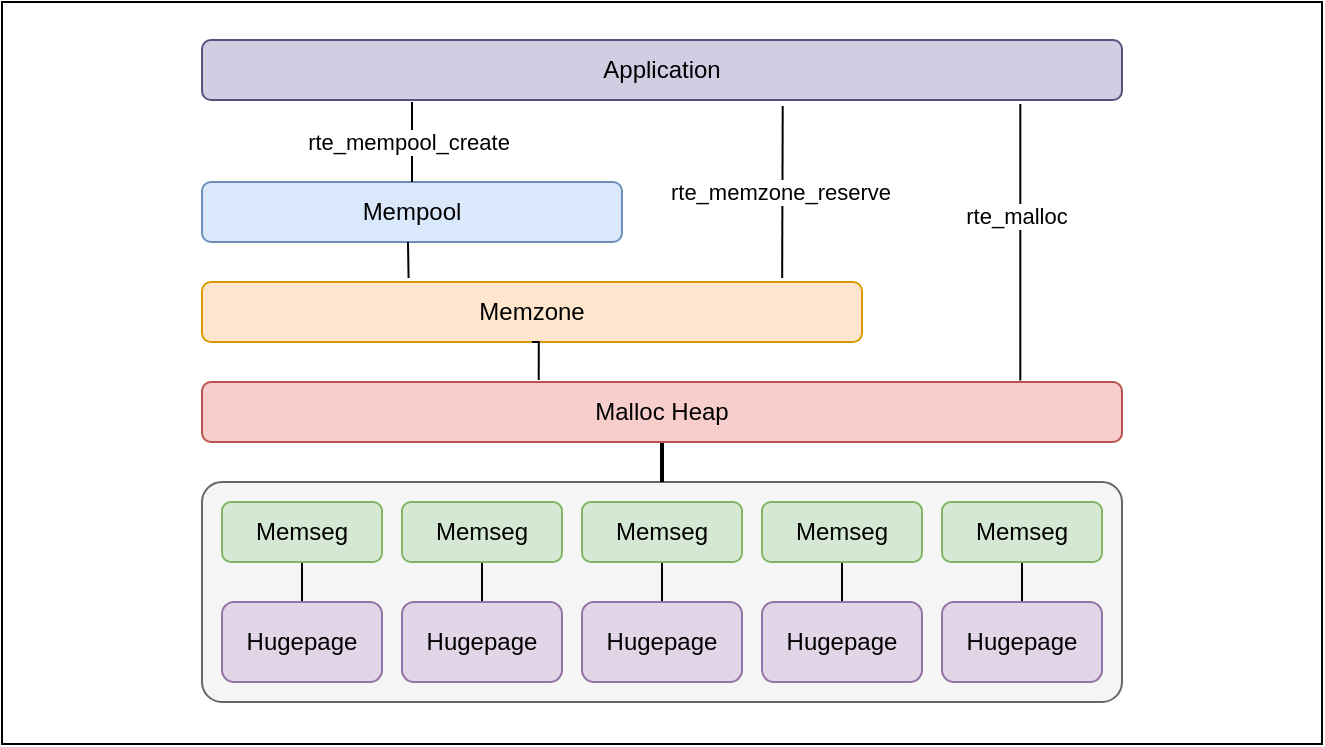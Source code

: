 <mxfile version="23.1.5" type="github" pages="8">
  <diagram id="aSXCWrZroMxlR8Uha0oI" name="内存层次">
    <mxGraphModel dx="1665" dy="1018" grid="1" gridSize="10" guides="1" tooltips="1" connect="1" arrows="1" fold="1" page="1" pageScale="1" pageWidth="827" pageHeight="1169" math="0" shadow="0">
      <root>
        <mxCell id="0" />
        <mxCell id="1" parent="0" />
        <mxCell id="FjaAZoKUDR1UPphwUz8A-33" value="" style="rounded=0;whiteSpace=wrap;html=1;" parent="1" vertex="1">
          <mxGeometry x="-30" y="350" width="660" height="371" as="geometry" />
        </mxCell>
        <mxCell id="FjaAZoKUDR1UPphwUz8A-95" value="" style="rounded=1;whiteSpace=wrap;html=1;absoluteArcSize=1;fillColor=#f5f5f5;fontColor=#333333;strokeColor=#666666;" parent="1" vertex="1">
          <mxGeometry x="70" y="590" width="460" height="110" as="geometry" />
        </mxCell>
        <mxCell id="FjaAZoKUDR1UPphwUz8A-96" style="edgeStyle=orthogonalEdgeStyle;rounded=0;orthogonalLoop=1;jettySize=auto;html=1;exitX=0.5;exitY=0;exitDx=0;exitDy=0;entryX=0.5;entryY=1;entryDx=0;entryDy=0;endArrow=none;endFill=0;" parent="1" source="FjaAZoKUDR1UPphwUz8A-97" target="FjaAZoKUDR1UPphwUz8A-98" edge="1">
          <mxGeometry relative="1" as="geometry" />
        </mxCell>
        <mxCell id="FjaAZoKUDR1UPphwUz8A-97" value="Hugepage" style="rounded=1;whiteSpace=wrap;html=1;fillColor=#e1d5e7;strokeColor=#9673a6;" parent="1" vertex="1">
          <mxGeometry x="80" y="650" width="80" height="40" as="geometry" />
        </mxCell>
        <mxCell id="FjaAZoKUDR1UPphwUz8A-98" value="Memseg" style="rounded=1;whiteSpace=wrap;html=1;fillColor=#d5e8d4;strokeColor=#82b366;" parent="1" vertex="1">
          <mxGeometry x="80" y="600" width="80" height="30" as="geometry" />
        </mxCell>
        <mxCell id="FjaAZoKUDR1UPphwUz8A-99" style="edgeStyle=orthogonalEdgeStyle;rounded=0;orthogonalLoop=1;jettySize=auto;html=1;exitX=0.5;exitY=0;exitDx=0;exitDy=0;entryX=0.5;entryY=1;entryDx=0;entryDy=0;endArrow=none;endFill=0;" parent="1" source="FjaAZoKUDR1UPphwUz8A-100" target="FjaAZoKUDR1UPphwUz8A-105" edge="1">
          <mxGeometry relative="1" as="geometry" />
        </mxCell>
        <mxCell id="FjaAZoKUDR1UPphwUz8A-100" value="Hugepage" style="rounded=1;whiteSpace=wrap;html=1;fillColor=#e1d5e7;strokeColor=#9673a6;" parent="1" vertex="1">
          <mxGeometry x="170" y="650" width="80" height="40" as="geometry" />
        </mxCell>
        <mxCell id="FjaAZoKUDR1UPphwUz8A-101" style="edgeStyle=orthogonalEdgeStyle;rounded=0;orthogonalLoop=1;jettySize=auto;html=1;exitX=0.5;exitY=0;exitDx=0;exitDy=0;entryX=0.5;entryY=1;entryDx=0;entryDy=0;endArrow=none;endFill=0;" parent="1" source="FjaAZoKUDR1UPphwUz8A-102" target="FjaAZoKUDR1UPphwUz8A-106" edge="1">
          <mxGeometry relative="1" as="geometry" />
        </mxCell>
        <mxCell id="FjaAZoKUDR1UPphwUz8A-102" value="Hugepage" style="rounded=1;whiteSpace=wrap;html=1;fillColor=#e1d5e7;strokeColor=#9673a6;" parent="1" vertex="1">
          <mxGeometry x="260" y="650" width="80" height="40" as="geometry" />
        </mxCell>
        <mxCell id="FjaAZoKUDR1UPphwUz8A-103" style="edgeStyle=orthogonalEdgeStyle;rounded=0;orthogonalLoop=1;jettySize=auto;html=1;exitX=0.5;exitY=0;exitDx=0;exitDy=0;entryX=0.5;entryY=1;entryDx=0;entryDy=0;endArrow=none;endFill=0;" parent="1" source="FjaAZoKUDR1UPphwUz8A-104" target="FjaAZoKUDR1UPphwUz8A-107" edge="1">
          <mxGeometry relative="1" as="geometry" />
        </mxCell>
        <mxCell id="FjaAZoKUDR1UPphwUz8A-104" value="Hugepage" style="rounded=1;whiteSpace=wrap;html=1;fillColor=#e1d5e7;strokeColor=#9673a6;" parent="1" vertex="1">
          <mxGeometry x="350" y="650" width="80" height="40" as="geometry" />
        </mxCell>
        <mxCell id="FjaAZoKUDR1UPphwUz8A-105" value="Memseg" style="rounded=1;whiteSpace=wrap;html=1;fillColor=#d5e8d4;strokeColor=#82b366;" parent="1" vertex="1">
          <mxGeometry x="170" y="600" width="80" height="30" as="geometry" />
        </mxCell>
        <mxCell id="FjaAZoKUDR1UPphwUz8A-106" value="Memseg" style="rounded=1;whiteSpace=wrap;html=1;fillColor=#d5e8d4;strokeColor=#82b366;" parent="1" vertex="1">
          <mxGeometry x="260" y="600" width="80" height="30" as="geometry" />
        </mxCell>
        <mxCell id="FjaAZoKUDR1UPphwUz8A-107" value="Memseg" style="rounded=1;whiteSpace=wrap;html=1;fillColor=#d5e8d4;strokeColor=#82b366;" parent="1" vertex="1">
          <mxGeometry x="350" y="600" width="80" height="30" as="geometry" />
        </mxCell>
        <mxCell id="FjaAZoKUDR1UPphwUz8A-108" style="edgeStyle=orthogonalEdgeStyle;rounded=0;orthogonalLoop=1;jettySize=auto;html=1;exitX=0.5;exitY=1;exitDx=0;exitDy=0;entryX=0.5;entryY=0;entryDx=0;entryDy=0;endArrow=none;endFill=0;strokeWidth=2;" parent="1" source="FjaAZoKUDR1UPphwUz8A-109" target="FjaAZoKUDR1UPphwUz8A-95" edge="1">
          <mxGeometry relative="1" as="geometry" />
        </mxCell>
        <mxCell id="FjaAZoKUDR1UPphwUz8A-109" value="Malloc Heap" style="rounded=1;whiteSpace=wrap;html=1;fillColor=#f8cecc;strokeColor=#b85450;" parent="1" vertex="1">
          <mxGeometry x="70" y="540" width="460" height="30" as="geometry" />
        </mxCell>
        <mxCell id="FjaAZoKUDR1UPphwUz8A-110" value="Memzone" style="rounded=1;whiteSpace=wrap;html=1;fillColor=#ffe6cc;strokeColor=#d79b00;" parent="1" vertex="1">
          <mxGeometry x="70" y="490" width="330" height="30" as="geometry" />
        </mxCell>
        <mxCell id="FjaAZoKUDR1UPphwUz8A-111" value="Mempool" style="rounded=1;whiteSpace=wrap;html=1;fillColor=#dae8fc;strokeColor=#6c8ebf;" parent="1" vertex="1">
          <mxGeometry x="70" y="440" width="210" height="30" as="geometry" />
        </mxCell>
        <mxCell id="FjaAZoKUDR1UPphwUz8A-112" value="Application" style="rounded=1;whiteSpace=wrap;html=1;fillColor=#d0cee2;strokeColor=#56517e;" parent="1" vertex="1">
          <mxGeometry x="70" y="369" width="460" height="30" as="geometry" />
        </mxCell>
        <mxCell id="FjaAZoKUDR1UPphwUz8A-113" value="" style="endArrow=none;html=1;rounded=0;entryX=0.889;entryY=1.067;entryDx=0;entryDy=0;entryPerimeter=0;exitX=0.889;exitY=-0.025;exitDx=0;exitDy=0;exitPerimeter=0;" parent="1" edge="1">
          <mxGeometry width="50" height="50" relative="1" as="geometry">
            <mxPoint x="479.16" y="539.25" as="sourcePoint" />
            <mxPoint x="479.16" y="401.01" as="targetPoint" />
          </mxGeometry>
        </mxCell>
        <mxCell id="FjaAZoKUDR1UPphwUz8A-114" value="rte_malloc" style="edgeLabel;html=1;align=center;verticalAlign=middle;resizable=0;points=[];" parent="FjaAZoKUDR1UPphwUz8A-113" vertex="1" connectable="0">
          <mxGeometry x="0.204" y="2" relative="1" as="geometry">
            <mxPoint as="offset" />
          </mxGeometry>
        </mxCell>
        <mxCell id="FjaAZoKUDR1UPphwUz8A-115" value="" style="endArrow=none;html=1;rounded=0;entryX=0.669;entryY=1.1;entryDx=0;entryDy=0;entryPerimeter=0;exitX=0.919;exitY=-0.067;exitDx=0;exitDy=0;exitPerimeter=0;" parent="1" edge="1">
          <mxGeometry width="50" height="50" relative="1" as="geometry">
            <mxPoint x="360.08" y="487.99" as="sourcePoint" />
            <mxPoint x="360.36" y="402" as="targetPoint" />
          </mxGeometry>
        </mxCell>
        <mxCell id="FjaAZoKUDR1UPphwUz8A-116" value="rte_memzone_reserve" style="edgeLabel;html=1;align=center;verticalAlign=middle;resizable=0;points=[];" parent="FjaAZoKUDR1UPphwUz8A-115" vertex="1" connectable="0">
          <mxGeometry x="0.017" y="1" relative="1" as="geometry">
            <mxPoint as="offset" />
          </mxGeometry>
        </mxCell>
        <mxCell id="FjaAZoKUDR1UPphwUz8A-117" value="" style="endArrow=none;html=1;rounded=0;exitX=0.5;exitY=0;exitDx=0;exitDy=0;" parent="1" source="FjaAZoKUDR1UPphwUz8A-111" edge="1">
          <mxGeometry width="50" height="50" relative="1" as="geometry">
            <mxPoint x="180" y="430" as="sourcePoint" />
            <mxPoint x="175" y="400" as="targetPoint" />
          </mxGeometry>
        </mxCell>
        <mxCell id="FjaAZoKUDR1UPphwUz8A-118" value="rte_mempool_create" style="edgeLabel;html=1;align=center;verticalAlign=middle;resizable=0;points=[];" parent="FjaAZoKUDR1UPphwUz8A-117" vertex="1" connectable="0">
          <mxGeometry x="0.206" y="2" relative="1" as="geometry">
            <mxPoint y="4" as="offset" />
          </mxGeometry>
        </mxCell>
        <mxCell id="FjaAZoKUDR1UPphwUz8A-119" style="edgeStyle=orthogonalEdgeStyle;rounded=0;orthogonalLoop=1;jettySize=auto;html=1;exitX=0.5;exitY=0;exitDx=0;exitDy=0;entryX=0.5;entryY=1;entryDx=0;entryDy=0;endArrow=none;endFill=0;" parent="1" source="FjaAZoKUDR1UPphwUz8A-120" target="FjaAZoKUDR1UPphwUz8A-121" edge="1">
          <mxGeometry relative="1" as="geometry" />
        </mxCell>
        <mxCell id="FjaAZoKUDR1UPphwUz8A-120" value="Hugepage" style="rounded=1;whiteSpace=wrap;html=1;fillColor=#e1d5e7;strokeColor=#9673a6;" parent="1" vertex="1">
          <mxGeometry x="440" y="650" width="80" height="40" as="geometry" />
        </mxCell>
        <mxCell id="FjaAZoKUDR1UPphwUz8A-121" value="Memseg" style="rounded=1;whiteSpace=wrap;html=1;fillColor=#d5e8d4;strokeColor=#82b366;" parent="1" vertex="1">
          <mxGeometry x="440" y="600" width="80" height="30" as="geometry" />
        </mxCell>
        <mxCell id="FjaAZoKUDR1UPphwUz8A-122" value="" style="endArrow=none;html=1;rounded=0;exitX=0.313;exitY=-0.067;exitDx=0;exitDy=0;exitPerimeter=0;" parent="1" source="FjaAZoKUDR1UPphwUz8A-110" edge="1">
          <mxGeometry width="50" height="50" relative="1" as="geometry">
            <mxPoint x="130" y="520" as="sourcePoint" />
            <mxPoint x="173" y="470" as="targetPoint" />
          </mxGeometry>
        </mxCell>
        <mxCell id="FjaAZoKUDR1UPphwUz8A-123" style="edgeStyle=orthogonalEdgeStyle;rounded=0;orthogonalLoop=1;jettySize=auto;html=1;exitX=0.5;exitY=1;exitDx=0;exitDy=0;entryX=0.366;entryY=-0.033;entryDx=0;entryDy=0;entryPerimeter=0;endArrow=none;endFill=0;" parent="1" source="FjaAZoKUDR1UPphwUz8A-110" target="FjaAZoKUDR1UPphwUz8A-109" edge="1">
          <mxGeometry relative="1" as="geometry" />
        </mxCell>
      </root>
    </mxGraphModel>
  </diagram>
  <diagram id="zKuGH8lxLStfQoq1imGa" name="memseg">
    <mxGraphModel dx="666" dy="1018" grid="1" gridSize="10" guides="1" tooltips="1" connect="1" arrows="1" fold="1" page="1" pageScale="1" pageWidth="827" pageHeight="1169" math="0" shadow="0">
      <root>
        <mxCell id="0" />
        <mxCell id="1" parent="0" />
        <mxCell id="5edumfm0xiRijARF5dbW-26" value="" style="rounded=0;whiteSpace=wrap;html=1;strokeWidth=0;" parent="1" vertex="1">
          <mxGeometry x="10" y="130" width="750" height="380" as="geometry" />
        </mxCell>
        <mxCell id="5edumfm0xiRijARF5dbW-27" value="rte_memseg_list" style="rounded=1;whiteSpace=wrap;html=1;verticalAlign=top;absoluteArcSize=1;" parent="1" vertex="1">
          <mxGeometry x="40" y="160" width="200" height="130" as="geometry" />
        </mxCell>
        <mxCell id="5edumfm0xiRijARF5dbW-28" style="edgeStyle=orthogonalEdgeStyle;rounded=1;orthogonalLoop=1;jettySize=auto;html=1;exitX=1;exitY=0.5;exitDx=0;exitDy=0;entryX=0;entryY=0.5;entryDx=0;entryDy=0;curved=0;" parent="1" source="5edumfm0xiRijARF5dbW-30" target="5edumfm0xiRijARF5dbW-33" edge="1">
          <mxGeometry relative="1" as="geometry" />
        </mxCell>
        <mxCell id="5edumfm0xiRijARF5dbW-29" value="data" style="edgeLabel;html=1;align=center;verticalAlign=middle;resizable=0;points=[];" parent="5edumfm0xiRijARF5dbW-28" vertex="1" connectable="0">
          <mxGeometry x="0.077" y="1" relative="1" as="geometry">
            <mxPoint as="offset" />
          </mxGeometry>
        </mxCell>
        <mxCell id="5edumfm0xiRijARF5dbW-30" value="struct rte_fbarray memseg_arr;" style="rounded=0;whiteSpace=wrap;html=1;" parent="1" vertex="1">
          <mxGeometry x="50" y="250" width="180" height="30" as="geometry" />
        </mxCell>
        <mxCell id="5edumfm0xiRijARF5dbW-31" value="uint64_t page_sz;" style="rounded=0;whiteSpace=wrap;html=1;" parent="1" vertex="1">
          <mxGeometry x="50" y="190" width="180" height="30" as="geometry" />
        </mxCell>
        <mxCell id="5edumfm0xiRijARF5dbW-32" value="int socket_id;" style="rounded=0;whiteSpace=wrap;html=1;" parent="1" vertex="1">
          <mxGeometry x="50" y="220" width="180" height="30" as="geometry" />
        </mxCell>
        <mxCell id="5edumfm0xiRijARF5dbW-33" value="rte_memseg" style="rounded=1;whiteSpace=wrap;html=1;" parent="1" vertex="1">
          <mxGeometry x="360" y="156.5" width="80" height="25" as="geometry" />
        </mxCell>
        <mxCell id="5edumfm0xiRijARF5dbW-34" value="rte_memseg" style="rounded=1;whiteSpace=wrap;html=1;" parent="1" vertex="1">
          <mxGeometry x="360" y="181.5" width="80" height="25" as="geometry" />
        </mxCell>
        <mxCell id="5edumfm0xiRijARF5dbW-35" style="edgeStyle=orthogonalEdgeStyle;rounded=1;orthogonalLoop=1;jettySize=auto;html=1;exitX=0;exitY=0.25;exitDx=0;exitDy=0;curved=0;" parent="1" source="5edumfm0xiRijARF5dbW-36" target="5edumfm0xiRijARF5dbW-47" edge="1">
          <mxGeometry relative="1" as="geometry" />
        </mxCell>
        <mxCell id="5edumfm0xiRijARF5dbW-36" value="rte_memseg" style="rounded=1;whiteSpace=wrap;html=1;" parent="1" vertex="1">
          <mxGeometry x="360" y="206.5" width="80" height="25" as="geometry" />
        </mxCell>
        <mxCell id="5edumfm0xiRijARF5dbW-37" value="..." style="rounded=1;whiteSpace=wrap;html=1;" parent="1" vertex="1">
          <mxGeometry x="360" y="231.5" width="80" height="25" as="geometry" />
        </mxCell>
        <mxCell id="5edumfm0xiRijARF5dbW-38" value="rte_memseg" style="rounded=1;whiteSpace=wrap;html=1;" parent="1" vertex="1">
          <mxGeometry x="360" y="256.5" width="80" height="25" as="geometry" />
        </mxCell>
        <mxCell id="5edumfm0xiRijARF5dbW-39" value="" style="html=1;shadow=0;dashed=0;align=center;verticalAlign=middle;shape=mxgraph.arrows2.arrow;dy=0.69;dx=17;notch=0;" parent="1" vertex="1">
          <mxGeometry x="454" y="206.5" width="40" height="22" as="geometry" />
        </mxCell>
        <mxCell id="5edumfm0xiRijARF5dbW-40" value="rte_memseg" style="rounded=1;whiteSpace=wrap;html=1;verticalAlign=top;absoluteArcSize=1;" parent="1" vertex="1">
          <mxGeometry x="500" y="154" width="200" height="162" as="geometry" />
        </mxCell>
        <mxCell id="5edumfm0xiRijARF5dbW-41" value="size_t len;" style="rounded=0;whiteSpace=wrap;html=1;" parent="1" vertex="1">
          <mxGeometry x="510" y="244" width="180" height="30" as="geometry" />
        </mxCell>
        <mxCell id="5edumfm0xiRijARF5dbW-42" value="rte_iova_t iova;" style="rounded=0;whiteSpace=wrap;html=1;" parent="1" vertex="1">
          <mxGeometry x="510" y="184" width="180" height="30" as="geometry" />
        </mxCell>
        <mxCell id="5edumfm0xiRijARF5dbW-43" style="edgeStyle=orthogonalEdgeStyle;rounded=1;orthogonalLoop=1;jettySize=auto;html=1;exitX=1;exitY=0.5;exitDx=0;exitDy=0;entryX=0;entryY=1;entryDx=0;entryDy=0;curved=0;" parent="1" source="5edumfm0xiRijARF5dbW-44" target="5edumfm0xiRijARF5dbW-47" edge="1">
          <mxGeometry relative="1" as="geometry">
            <Array as="points">
              <mxPoint x="730" y="229" />
              <mxPoint x="730" y="480" />
              <mxPoint x="300" y="480" />
            </Array>
          </mxGeometry>
        </mxCell>
        <mxCell id="5edumfm0xiRijARF5dbW-44" value="void *addr;" style="rounded=0;whiteSpace=wrap;html=1;" parent="1" vertex="1">
          <mxGeometry x="510" y="214" width="180" height="30" as="geometry" />
        </mxCell>
        <mxCell id="5edumfm0xiRijARF5dbW-45" value="uint64_t hugepage_sz;" style="rounded=0;whiteSpace=wrap;html=1;" parent="1" vertex="1">
          <mxGeometry x="510" y="274" width="180" height="30" as="geometry" />
        </mxCell>
        <mxCell id="5edumfm0xiRijARF5dbW-46" value="Hugepage" style="rounded=0;whiteSpace=wrap;html=1;" parent="1" vertex="1">
          <mxGeometry x="220" y="400" width="80" height="30" as="geometry" />
        </mxCell>
        <mxCell id="5edumfm0xiRijARF5dbW-47" value="Hugepage" style="rounded=0;whiteSpace=wrap;html=1;" parent="1" vertex="1">
          <mxGeometry x="300" y="400" width="80" height="30" as="geometry" />
        </mxCell>
        <mxCell id="5edumfm0xiRijARF5dbW-48" value="Hugepage" style="rounded=0;whiteSpace=wrap;html=1;" parent="1" vertex="1">
          <mxGeometry x="380" y="400" width="80" height="30" as="geometry" />
        </mxCell>
        <mxCell id="5edumfm0xiRijARF5dbW-49" value="Hugepage" style="rounded=0;whiteSpace=wrap;html=1;" parent="1" vertex="1">
          <mxGeometry x="490" y="400" width="80" height="30" as="geometry" />
        </mxCell>
        <mxCell id="5edumfm0xiRijARF5dbW-50" value="..." style="text;html=1;align=center;verticalAlign=middle;resizable=0;points=[];autosize=1;" parent="1" vertex="1">
          <mxGeometry x="460" y="400" width="30" height="30" as="geometry" />
        </mxCell>
        <mxCell id="5edumfm0xiRijARF5dbW-51" value="Hugepage" style="rounded=0;whiteSpace=wrap;html=1;" parent="1" vertex="1">
          <mxGeometry x="150" y="400" width="80" height="30" as="geometry" />
        </mxCell>
        <mxCell id="5edumfm0xiRijARF5dbW-53" value="" style="rounded=0;whiteSpace=wrap;html=1;strokeWidth=0;" parent="1" vertex="1">
          <mxGeometry x="10" y="610" width="800" height="460" as="geometry" />
        </mxCell>
        <mxCell id="5edumfm0xiRijARF5dbW-54" style="edgeStyle=orthogonalEdgeStyle;rounded=1;orthogonalLoop=1;jettySize=auto;html=1;exitX=0.25;exitY=1;exitDx=0;exitDy=0;entryX=0;entryY=0.5;entryDx=0;entryDy=0;curved=0;" parent="1" source="5edumfm0xiRijARF5dbW-55" target="5edumfm0xiRijARF5dbW-58" edge="1">
          <mxGeometry relative="1" as="geometry" />
        </mxCell>
        <mxCell id="5edumfm0xiRijARF5dbW-55" value="rte_eal_memseg_init" style="rounded=1;whiteSpace=wrap;html=1;" parent="1" vertex="1">
          <mxGeometry x="40" y="640" width="140" height="40" as="geometry" />
        </mxCell>
        <mxCell id="5edumfm0xiRijARF5dbW-56" style="edgeStyle=orthogonalEdgeStyle;rounded=0;orthogonalLoop=1;jettySize=auto;html=1;exitX=1;exitY=0.5;exitDx=0;exitDy=0;entryX=0;entryY=0.5;entryDx=0;entryDy=0;" parent="1" source="5edumfm0xiRijARF5dbW-58" target="5edumfm0xiRijARF5dbW-59" edge="1">
          <mxGeometry relative="1" as="geometry" />
        </mxCell>
        <mxCell id="5edumfm0xiRijARF5dbW-57" style="edgeStyle=orthogonalEdgeStyle;rounded=1;orthogonalLoop=1;jettySize=auto;html=1;exitX=0.5;exitY=1;exitDx=0;exitDy=0;entryX=0;entryY=0.5;entryDx=0;entryDy=0;" parent="1" source="5edumfm0xiRijARF5dbW-58" target="5edumfm0xiRijARF5dbW-61" edge="1">
          <mxGeometry relative="1" as="geometry" />
        </mxCell>
        <mxCell id="5edumfm0xiRijARF5dbW-58" value="RTE_PROC_PRIMARY" style="rhombus;whiteSpace=wrap;html=1;fontSize=10;" parent="1" vertex="1">
          <mxGeometry x="110" y="700" width="130" height="40" as="geometry" />
        </mxCell>
        <mxCell id="5edumfm0xiRijARF5dbW-59" value="memseg_secondary_init" style="rounded=1;whiteSpace=wrap;html=1;" parent="1" vertex="1">
          <mxGeometry x="274" y="700" width="140" height="40" as="geometry" />
        </mxCell>
        <mxCell id="5edumfm0xiRijARF5dbW-60" style="edgeStyle=orthogonalEdgeStyle;rounded=1;orthogonalLoop=1;jettySize=auto;html=1;exitX=0.25;exitY=1;exitDx=0;exitDy=0;entryX=0;entryY=0.5;entryDx=0;entryDy=0;" parent="1" source="5edumfm0xiRijARF5dbW-61" target="5edumfm0xiRijARF5dbW-65" edge="1">
          <mxGeometry relative="1" as="geometry" />
        </mxCell>
        <mxCell id="5edumfm0xiRijARF5dbW-61" value="memseg_primary_init" style="rounded=1;whiteSpace=wrap;html=1;" parent="1" vertex="1">
          <mxGeometry x="210" y="760" width="140" height="40" as="geometry" />
        </mxCell>
        <mxCell id="5edumfm0xiRijARF5dbW-62" style="edgeStyle=orthogonalEdgeStyle;rounded=1;orthogonalLoop=1;jettySize=auto;html=1;exitX=0.25;exitY=1;exitDx=0;exitDy=0;entryX=0;entryY=0.5;entryDx=0;entryDy=0;" parent="1" source="5edumfm0xiRijARF5dbW-65" target="5edumfm0xiRijARF5dbW-66" edge="1">
          <mxGeometry relative="1" as="geometry" />
        </mxCell>
        <mxCell id="5edumfm0xiRijARF5dbW-63" style="edgeStyle=orthogonalEdgeStyle;rounded=1;orthogonalLoop=1;jettySize=auto;html=1;exitX=0.25;exitY=1;exitDx=0;exitDy=0;entryX=0;entryY=0.5;entryDx=0;entryDy=0;" parent="1" source="5edumfm0xiRijARF5dbW-65" target="5edumfm0xiRijARF5dbW-67" edge="1">
          <mxGeometry relative="1" as="geometry" />
        </mxCell>
        <mxCell id="5edumfm0xiRijARF5dbW-64" style="edgeStyle=orthogonalEdgeStyle;rounded=1;orthogonalLoop=1;jettySize=auto;html=1;exitX=0.25;exitY=1;exitDx=0;exitDy=0;entryX=0;entryY=0.5;entryDx=0;entryDy=0;" parent="1" source="5edumfm0xiRijARF5dbW-65" target="5edumfm0xiRijARF5dbW-68" edge="1">
          <mxGeometry relative="1" as="geometry" />
        </mxCell>
        <mxCell id="5edumfm0xiRijARF5dbW-65" value="eal_dynmem_memseg_lists_init" style="rounded=1;whiteSpace=wrap;html=1;" parent="1" vertex="1">
          <mxGeometry x="280" y="820" width="200" height="40" as="geometry" />
        </mxCell>
        <mxCell id="5edumfm0xiRijARF5dbW-66" value="计算memseg的数量" style="rounded=1;whiteSpace=wrap;html=1;" parent="1" vertex="1">
          <mxGeometry x="370" y="880" width="170" height="40" as="geometry" />
        </mxCell>
        <mxCell id="5edumfm0xiRijARF5dbW-67" value="eal_memseg_list_init" style="rounded=1;whiteSpace=wrap;html=1;" parent="1" vertex="1">
          <mxGeometry x="370" y="940" width="170" height="40" as="geometry" />
        </mxCell>
        <mxCell id="5edumfm0xiRijARF5dbW-68" value="eal_memseg_list_alloc" style="rounded=1;whiteSpace=wrap;html=1;" parent="1" vertex="1">
          <mxGeometry x="370" y="1000" width="170" height="40" as="geometry" />
        </mxCell>
        <mxCell id="5edumfm0xiRijARF5dbW-69" value="" style="shape=curlyBracket;whiteSpace=wrap;html=1;rounded=1;labelPosition=left;verticalLabelPosition=middle;align=right;verticalAlign=middle;" parent="1" vertex="1">
          <mxGeometry x="550" y="860" width="20" height="80" as="geometry" />
        </mxCell>
        <mxCell id="5edumfm0xiRijARF5dbW-70" value="1. 可以用于此内存类型的内存总量&#xa;2. 每个memseg_list管理的内存总量&#xa;3. 管理所有内存所需要的memseg数量&#xa;4. 每种内存类型允许的memseg数量&#xa;5. 每个memseg_list管理的memseg数量&#xa;6. 支持的memseg_list的数量" style="text;whiteSpace=wrap;" parent="1" vertex="1">
          <mxGeometry x="570" y="850" width="240" height="100" as="geometry" />
        </mxCell>
      </root>
    </mxGraphModel>
  </diagram>
  <diagram id="y9PmeQT1qHpCfc48_aUq" name="malloc_heap">
    <mxGraphModel dx="1044" dy="1070" grid="1" gridSize="10" guides="1" tooltips="1" connect="1" arrows="1" fold="1" page="1" pageScale="1" pageWidth="827" pageHeight="1169" math="0" shadow="0">
      <root>
        <mxCell id="0" />
        <mxCell id="1" parent="0" />
        <mxCell id="NPw3A67JoAq15r5lO-lO-1" style="edgeStyle=orthogonalEdgeStyle;rounded=1;orthogonalLoop=1;jettySize=auto;html=1;exitX=0.25;exitY=1;exitDx=0;exitDy=0;entryX=0;entryY=0.5;entryDx=0;entryDy=0;curved=0;" parent="1" source="NPw3A67JoAq15r5lO-lO-3" target="NPw3A67JoAq15r5lO-lO-23" edge="1">
          <mxGeometry relative="1" as="geometry" />
        </mxCell>
        <mxCell id="NPw3A67JoAq15r5lO-lO-2" style="edgeStyle=orthogonalEdgeStyle;rounded=1;orthogonalLoop=1;jettySize=auto;html=1;exitX=0.25;exitY=1;exitDx=0;exitDy=0;entryX=0;entryY=0.5;entryDx=0;entryDy=0;curved=0;" parent="1" source="NPw3A67JoAq15r5lO-lO-3" target="NPw3A67JoAq15r5lO-lO-26" edge="1">
          <mxGeometry relative="1" as="geometry" />
        </mxCell>
        <mxCell id="NPw3A67JoAq15r5lO-lO-3" value="rte_eal_malloc_heap_init" style="rounded=1;whiteSpace=wrap;html=1;" parent="1" vertex="1">
          <mxGeometry y="200" width="160" height="40" as="geometry" />
        </mxCell>
        <mxCell id="NPw3A67JoAq15r5lO-lO-4" value="malloc_elem" style="rounded=1;whiteSpace=wrap;html=1;" parent="1" vertex="1">
          <mxGeometry x="760" y="200" width="80" height="38.5" as="geometry" />
        </mxCell>
        <mxCell id="NPw3A67JoAq15r5lO-lO-5" value="" style="rounded=1;whiteSpace=wrap;html=1;" parent="1" vertex="1">
          <mxGeometry x="840" y="200" width="170" height="38.5" as="geometry" />
        </mxCell>
        <mxCell id="NPw3A67JoAq15r5lO-lO-6" value="tailer" style="rounded=1;whiteSpace=wrap;html=1;" parent="1" vertex="1">
          <mxGeometry x="1010" y="200" width="30" height="37" as="geometry" />
        </mxCell>
        <mxCell id="NPw3A67JoAq15r5lO-lO-7" style="edgeStyle=orthogonalEdgeStyle;rounded=1;orthogonalLoop=1;jettySize=auto;html=1;exitX=0.25;exitY=1;exitDx=0;exitDy=0;entryX=0;entryY=0.5;entryDx=0;entryDy=0;curved=0;" parent="1" source="NPw3A67JoAq15r5lO-lO-9" target="NPw3A67JoAq15r5lO-lO-10" edge="1">
          <mxGeometry relative="1" as="geometry" />
        </mxCell>
        <mxCell id="NPw3A67JoAq15r5lO-lO-8" style="edgeStyle=orthogonalEdgeStyle;rounded=1;orthogonalLoop=1;jettySize=auto;html=1;exitX=0.25;exitY=1;exitDx=0;exitDy=0;entryX=0;entryY=0.5;entryDx=0;entryDy=0;curved=0;" parent="1" source="NPw3A67JoAq15r5lO-lO-9" target="NPw3A67JoAq15r5lO-lO-15" edge="1">
          <mxGeometry relative="1" as="geometry" />
        </mxCell>
        <mxCell id="NPw3A67JoAq15r5lO-lO-9" value="malloc_add_seg" style="rounded=1;whiteSpace=wrap;html=1;" parent="1" vertex="1">
          <mxGeometry x="360" y="120" width="120" height="40" as="geometry" />
        </mxCell>
        <mxCell id="NPw3A67JoAq15r5lO-lO-10" value="malloc_socket_to_heap_id" style="rounded=1;whiteSpace=wrap;html=1;" parent="1" vertex="1">
          <mxGeometry x="422" y="180" width="160" height="40" as="geometry" />
        </mxCell>
        <mxCell id="NPw3A67JoAq15r5lO-lO-11" style="edgeStyle=orthogonalEdgeStyle;rounded=1;orthogonalLoop=1;jettySize=auto;html=1;exitX=0.25;exitY=1;exitDx=0;exitDy=0;entryX=0;entryY=0.5;entryDx=0;entryDy=0;curved=0;" parent="1" source="NPw3A67JoAq15r5lO-lO-15" target="NPw3A67JoAq15r5lO-lO-17" edge="1">
          <mxGeometry relative="1" as="geometry" />
        </mxCell>
        <mxCell id="NPw3A67JoAq15r5lO-lO-12" style="edgeStyle=orthogonalEdgeStyle;rounded=1;orthogonalLoop=1;jettySize=auto;html=1;exitX=0.25;exitY=1;exitDx=0;exitDy=0;entryX=0;entryY=0.5;entryDx=0;entryDy=0;curved=0;" parent="1" source="NPw3A67JoAq15r5lO-lO-15" target="NPw3A67JoAq15r5lO-lO-18" edge="1">
          <mxGeometry relative="1" as="geometry" />
        </mxCell>
        <mxCell id="NPw3A67JoAq15r5lO-lO-13" style="edgeStyle=orthogonalEdgeStyle;rounded=1;orthogonalLoop=1;jettySize=auto;html=1;exitX=0.25;exitY=1;exitDx=0;exitDy=0;entryX=0;entryY=0.5;entryDx=0;entryDy=0;curved=0;" parent="1" source="NPw3A67JoAq15r5lO-lO-15" target="NPw3A67JoAq15r5lO-lO-19" edge="1">
          <mxGeometry relative="1" as="geometry" />
        </mxCell>
        <mxCell id="NPw3A67JoAq15r5lO-lO-14" style="edgeStyle=orthogonalEdgeStyle;rounded=1;orthogonalLoop=1;jettySize=auto;html=1;exitX=0.25;exitY=1;exitDx=0;exitDy=0;entryX=0;entryY=0.5;entryDx=0;entryDy=0;curved=0;" parent="1" source="NPw3A67JoAq15r5lO-lO-15" target="NPw3A67JoAq15r5lO-lO-20" edge="1">
          <mxGeometry relative="1" as="geometry" />
        </mxCell>
        <mxCell id="NPw3A67JoAq15r5lO-lO-15" value="malloc_heap_add_memory" style="rounded=1;whiteSpace=wrap;html=1;" parent="1" vertex="1">
          <mxGeometry x="422" y="240" width="160" height="40" as="geometry" />
        </mxCell>
        <mxCell id="NPw3A67JoAq15r5lO-lO-16" style="edgeStyle=orthogonalEdgeStyle;rounded=1;orthogonalLoop=1;jettySize=auto;html=1;exitX=1;exitY=0.5;exitDx=0;exitDy=0;entryX=0.5;entryY=0;entryDx=0;entryDy=0;curved=0;dashed=1;" parent="1" source="NPw3A67JoAq15r5lO-lO-17" target="NPw3A67JoAq15r5lO-lO-4" edge="1">
          <mxGeometry relative="1" as="geometry" />
        </mxCell>
        <mxCell id="NPw3A67JoAq15r5lO-lO-17" value="malloc_elem_init" style="rounded=1;whiteSpace=wrap;html=1;" parent="1" vertex="1">
          <mxGeometry x="493" y="300" width="160" height="40" as="geometry" />
        </mxCell>
        <mxCell id="NPw3A67JoAq15r5lO-lO-18" value="malloc_elem_insert" style="rounded=1;whiteSpace=wrap;html=1;" parent="1" vertex="1">
          <mxGeometry x="493" y="360" width="160" height="40" as="geometry" />
        </mxCell>
        <mxCell id="NPw3A67JoAq15r5lO-lO-19" value="malloc_elem_join_adjacent_free" style="rounded=1;whiteSpace=wrap;html=1;" parent="1" vertex="1">
          <mxGeometry x="493" y="420" width="190" height="40" as="geometry" />
        </mxCell>
        <mxCell id="NPw3A67JoAq15r5lO-lO-20" value="malloc_elem_free_list_insert" style="rounded=1;whiteSpace=wrap;html=1;" parent="1" vertex="1">
          <mxGeometry x="493" y="480" width="190" height="40" as="geometry" />
        </mxCell>
        <mxCell id="NPw3A67JoAq15r5lO-lO-21" value="" style="shape=curlyBracket;whiteSpace=wrap;html=1;rounded=1;flipH=1;labelPosition=right;verticalLabelPosition=middle;align=left;verticalAlign=middle;direction=north;" parent="1" vertex="1">
          <mxGeometry x="760" y="240" width="281" height="20" as="geometry" />
        </mxCell>
        <mxCell id="NPw3A67JoAq15r5lO-lO-22" value="memseg" style="text;html=1;align=center;verticalAlign=middle;resizable=0;points=[];autosize=1;strokeColor=none;fillColor=none;" parent="1" vertex="1">
          <mxGeometry x="866" y="258" width="70" height="30" as="geometry" />
        </mxCell>
        <mxCell id="NPw3A67JoAq15r5lO-lO-23" value="设置malloc_heap信息，包括socket_id、name" style="rounded=1;whiteSpace=wrap;html=1;" parent="1" vertex="1">
          <mxGeometry x="70" y="260" width="200" height="40" as="geometry" />
        </mxCell>
        <mxCell id="NPw3A67JoAq15r5lO-lO-24" style="edgeStyle=orthogonalEdgeStyle;rounded=1;orthogonalLoop=1;jettySize=auto;html=1;exitX=1;exitY=0.5;exitDx=0;exitDy=0;entryX=0;entryY=0.5;entryDx=0;entryDy=0;curved=0;dashed=1;" parent="1" source="NPw3A67JoAq15r5lO-lO-26" target="NPw3A67JoAq15r5lO-lO-9" edge="1">
          <mxGeometry relative="1" as="geometry">
            <Array as="points">
              <mxPoint x="320" y="340" />
              <mxPoint x="320" y="140" />
            </Array>
          </mxGeometry>
        </mxCell>
        <mxCell id="NPw3A67JoAq15r5lO-lO-25" value="遍历系统所有的memseg并&lt;br&gt;添加到malloc_heap管理" style="edgeLabel;html=1;align=center;verticalAlign=middle;resizable=0;points=[];" parent="NPw3A67JoAq15r5lO-lO-24" vertex="1" connectable="0">
          <mxGeometry x="0.049" y="2" relative="1" as="geometry">
            <mxPoint x="2" y="83" as="offset" />
          </mxGeometry>
        </mxCell>
        <mxCell id="NPw3A67JoAq15r5lO-lO-26" value="rte_memseg_contig_walk" style="rounded=1;whiteSpace=wrap;html=1;" parent="1" vertex="1">
          <mxGeometry x="70" y="320" width="160" height="40" as="geometry" />
        </mxCell>
      </root>
    </mxGraphModel>
  </diagram>
  <diagram id="omsBw3Lfm4a6Wu8Xs-Qc" name="memzone">
    <mxGraphModel dx="666" dy="1070" grid="1" gridSize="10" guides="1" tooltips="1" connect="1" arrows="1" fold="1" page="1" pageScale="1" pageWidth="827" pageHeight="1169" math="0" shadow="0">
      <root>
        <mxCell id="0" />
        <mxCell id="1" parent="0" />
        <mxCell id="xt5hg7vrcM1Tqit_epQZ-8" style="edgeStyle=orthogonalEdgeStyle;rounded=1;orthogonalLoop=1;jettySize=auto;html=1;exitX=0.25;exitY=1;exitDx=0;exitDy=0;entryX=0;entryY=0.5;entryDx=0;entryDy=0;curved=0;" parent="1" source="xt5hg7vrcM1Tqit_epQZ-1" target="xt5hg7vrcM1Tqit_epQZ-2" edge="1">
          <mxGeometry relative="1" as="geometry" />
        </mxCell>
        <mxCell id="xt5hg7vrcM1Tqit_epQZ-1" value="rte_memzone_reserve" style="rounded=1;whiteSpace=wrap;html=1;" parent="1" vertex="1">
          <mxGeometry x="40" y="40" width="160" height="40" as="geometry" />
        </mxCell>
        <mxCell id="xt5hg7vrcM1Tqit_epQZ-9" style="edgeStyle=orthogonalEdgeStyle;rounded=1;orthogonalLoop=1;jettySize=auto;html=1;exitX=0.25;exitY=1;exitDx=0;exitDy=0;entryX=0;entryY=0.5;entryDx=0;entryDy=0;curved=0;" parent="1" source="xt5hg7vrcM1Tqit_epQZ-2" target="xt5hg7vrcM1Tqit_epQZ-3" edge="1">
          <mxGeometry relative="1" as="geometry" />
        </mxCell>
        <mxCell id="xt5hg7vrcM1Tqit_epQZ-2" value="rte_memzone_reserve_thread_safe" style="rounded=1;whiteSpace=wrap;html=1;" parent="1" vertex="1">
          <mxGeometry x="120" y="100" width="200" height="40" as="geometry" />
        </mxCell>
        <mxCell id="xt5hg7vrcM1Tqit_epQZ-6" style="edgeStyle=orthogonalEdgeStyle;rounded=1;orthogonalLoop=1;jettySize=auto;html=1;exitX=0.25;exitY=1;exitDx=0;exitDy=0;entryX=0;entryY=0.5;entryDx=0;entryDy=0;curved=0;" parent="1" source="xt5hg7vrcM1Tqit_epQZ-3" target="xt5hg7vrcM1Tqit_epQZ-4" edge="1">
          <mxGeometry relative="1" as="geometry" />
        </mxCell>
        <mxCell id="xt5hg7vrcM1Tqit_epQZ-3" value="memzone_reserve_aligned_thread_unsafe" style="rounded=1;whiteSpace=wrap;html=1;" parent="1" vertex="1">
          <mxGeometry x="220" y="160" width="240" height="40" as="geometry" />
        </mxCell>
        <mxCell id="xt5hg7vrcM1Tqit_epQZ-4" value="malloc_heap_alloc_biggest/&lt;br&gt;malloc_heap_alloc" style="rounded=1;whiteSpace=wrap;html=1;" parent="1" vertex="1">
          <mxGeometry x="320" y="220" width="180" height="40" as="geometry" />
        </mxCell>
        <mxCell id="xt5hg7vrcM1Tqit_epQZ-10" value="从malloc_heap中分配需要的内存" style="text;html=1;align=center;verticalAlign=middle;resizable=0;points=[];autosize=1;strokeColor=none;fillColor=none;" parent="1" vertex="1">
          <mxGeometry x="500" y="225" width="200" height="30" as="geometry" />
        </mxCell>
      </root>
    </mxGraphModel>
  </diagram>
  <diagram id="ZaZc1ASJPES8uR-5LDhn" name="mempool">
    <mxGraphModel dx="1876" dy="1018" grid="1" gridSize="10" guides="1" tooltips="1" connect="1" arrows="1" fold="1" page="1" pageScale="1" pageWidth="827" pageHeight="1169" math="0" shadow="0">
      <root>
        <mxCell id="0" />
        <mxCell id="1" parent="0" />
        <mxCell id="j12mQk4M-rqlVj3Kd8F9-2" value="header" style="rounded=0;whiteSpace=wrap;html=1;" parent="1" vertex="1">
          <mxGeometry x="289" y="330" width="40" height="30" as="geometry" />
        </mxCell>
        <mxCell id="j12mQk4M-rqlVj3Kd8F9-3" value="element" style="rounded=0;whiteSpace=wrap;html=1;" parent="1" vertex="1">
          <mxGeometry x="329" y="330" width="80" height="30" as="geometry" />
        </mxCell>
        <mxCell id="j12mQk4M-rqlVj3Kd8F9-4" value="trailer" style="rounded=0;whiteSpace=wrap;html=1;" parent="1" vertex="1">
          <mxGeometry x="409" y="330" width="40" height="30" as="geometry" />
        </mxCell>
        <mxCell id="j12mQk4M-rqlVj3Kd8F9-17" value="rte_mempool" style="rounded=1;whiteSpace=wrap;html=1;" parent="1" vertex="1">
          <mxGeometry y="100" width="80" height="40" as="geometry" />
        </mxCell>
        <mxCell id="oCljHcSUUssmmwrVbaKL-13" style="edgeStyle=orthogonalEdgeStyle;rounded=0;orthogonalLoop=1;jettySize=auto;html=1;exitX=0;exitY=1;exitDx=0;exitDy=0;entryX=0;entryY=0.25;entryDx=0;entryDy=0;" parent="1" source="j12mQk4M-rqlVj3Kd8F9-18" target="ckDO4D8yBl8Yn0LTRLac-1" edge="1">
          <mxGeometry relative="1" as="geometry" />
        </mxCell>
        <mxCell id="oCljHcSUUssmmwrVbaKL-14" style="edgeStyle=orthogonalEdgeStyle;rounded=0;orthogonalLoop=1;jettySize=auto;html=1;exitX=1;exitY=1;exitDx=0;exitDy=0;entryX=1;entryY=0;entryDx=0;entryDy=0;" parent="1" source="j12mQk4M-rqlVj3Kd8F9-18" target="ckDO4D8yBl8Yn0LTRLac-2" edge="1">
          <mxGeometry relative="1" as="geometry" />
        </mxCell>
        <mxCell id="j12mQk4M-rqlVj3Kd8F9-18" value="local_cache[RTE_MAX_LCORE]" style="rounded=1;whiteSpace=wrap;html=1;" parent="1" vertex="1">
          <mxGeometry x="81" y="100" width="179" height="40" as="geometry" />
        </mxCell>
        <mxCell id="oCljHcSUUssmmwrVbaKL-15" style="edgeStyle=orthogonalEdgeStyle;rounded=0;orthogonalLoop=1;jettySize=auto;html=1;exitX=1;exitY=1;exitDx=0;exitDy=0;entryX=0;entryY=0;entryDx=0;entryDy=0;" parent="1" source="ckDO4D8yBl8Yn0LTRLac-1" target="j12mQk4M-rqlVj3Kd8F9-2" edge="1">
          <mxGeometry relative="1" as="geometry" />
        </mxCell>
        <mxCell id="ckDO4D8yBl8Yn0LTRLac-1" value="rte_mempool_cache" style="rounded=1;whiteSpace=wrap;html=1;" parent="1" vertex="1">
          <mxGeometry x="81" y="230" width="120" height="40" as="geometry" />
        </mxCell>
        <mxCell id="oCljHcSUUssmmwrVbaKL-16" style="edgeStyle=orthogonalEdgeStyle;rounded=0;orthogonalLoop=1;jettySize=auto;html=1;exitX=1;exitY=1;exitDx=0;exitDy=0;entryX=1;entryY=0;entryDx=0;entryDy=0;" parent="1" source="ckDO4D8yBl8Yn0LTRLac-2" target="j12mQk4M-rqlVj3Kd8F9-4" edge="1">
          <mxGeometry relative="1" as="geometry" />
        </mxCell>
        <mxCell id="ckDO4D8yBl8Yn0LTRLac-2" value="objs[RTE_MEMPOOL_CACHE_MAX_SIZE * 3]" style="rounded=1;whiteSpace=wrap;html=1;" parent="1" vertex="1">
          <mxGeometry x="201" y="230" width="279" height="40" as="geometry" />
        </mxCell>
        <mxCell id="oCljHcSUUssmmwrVbaKL-17" value="Per-lcore cache" style="text;html=1;align=center;verticalAlign=middle;resizable=0;points=[];autosize=1;strokeColor=none;fillColor=none;" parent="1" vertex="1">
          <mxGeometry x="309" y="270" width="110" height="30" as="geometry" />
        </mxCell>
        <mxCell id="oCljHcSUUssmmwrVbaKL-20" style="edgeStyle=orthogonalEdgeStyle;rounded=0;orthogonalLoop=1;jettySize=auto;html=1;exitX=0;exitY=1;exitDx=0;exitDy=0;entryX=0;entryY=0;entryDx=0;entryDy=0;" parent="1" source="oCljHcSUUssmmwrVbaKL-19" target="j12mQk4M-rqlVj3Kd8F9-17" edge="1">
          <mxGeometry relative="1" as="geometry" />
        </mxCell>
        <mxCell id="oCljHcSUUssmmwrVbaKL-21" style="edgeStyle=orthogonalEdgeStyle;rounded=0;orthogonalLoop=1;jettySize=auto;html=1;exitX=1;exitY=1;exitDx=0;exitDy=0;entryX=1;entryY=0;entryDx=0;entryDy=0;" parent="1" source="oCljHcSUUssmmwrVbaKL-19" target="j12mQk4M-rqlVj3Kd8F9-18" edge="1">
          <mxGeometry relative="1" as="geometry" />
        </mxCell>
        <mxCell id="oCljHcSUUssmmwrVbaKL-19" value="rte_memzone" style="rounded=1;whiteSpace=wrap;html=1;" parent="1" vertex="1">
          <mxGeometry x="1" width="80" height="40" as="geometry" />
        </mxCell>
        <mxCell id="Gyvok06OLw8F6rujM6CW-35" value="" style="rounded=0;whiteSpace=wrap;html=1;strokeWidth=0;" parent="1" vertex="1">
          <mxGeometry x="-20" y="1900" width="930" height="500" as="geometry" />
        </mxCell>
        <mxCell id="Gyvok06OLw8F6rujM6CW-36" style="edgeStyle=orthogonalEdgeStyle;rounded=1;orthogonalLoop=1;jettySize=auto;html=1;exitX=0.25;exitY=1;exitDx=0;exitDy=0;entryX=0;entryY=0.5;entryDx=0;entryDy=0;curved=0;" parent="1" source="Gyvok06OLw8F6rujM6CW-38" target="Gyvok06OLw8F6rujM6CW-40" edge="1">
          <mxGeometry relative="1" as="geometry" />
        </mxCell>
        <mxCell id="Gyvok06OLw8F6rujM6CW-37" style="edgeStyle=orthogonalEdgeStyle;rounded=0;orthogonalLoop=1;jettySize=auto;html=1;exitX=0.25;exitY=1;exitDx=0;exitDy=0;entryX=0;entryY=0.5;entryDx=0;entryDy=0;" parent="1" source="Gyvok06OLw8F6rujM6CW-38" target="Gyvok06OLw8F6rujM6CW-47" edge="1">
          <mxGeometry relative="1" as="geometry" />
        </mxCell>
        <mxCell id="Gyvok06OLw8F6rujM6CW-38" value="rte_mempool_get" style="rounded=1;whiteSpace=wrap;html=1;fillColor=#dae8fc;strokeColor=#6c8ebf;" parent="1" vertex="1">
          <mxGeometry y="1920" width="160" height="40" as="geometry" />
        </mxCell>
        <mxCell id="Gyvok06OLw8F6rujM6CW-39" style="edgeStyle=orthogonalEdgeStyle;rounded=1;orthogonalLoop=1;jettySize=auto;html=1;exitX=0.25;exitY=1;exitDx=0;exitDy=0;entryX=0;entryY=0.5;entryDx=0;entryDy=0;" parent="1" source="Gyvok06OLw8F6rujM6CW-40" target="Gyvok06OLw8F6rujM6CW-42" edge="1">
          <mxGeometry relative="1" as="geometry" />
        </mxCell>
        <mxCell id="Gyvok06OLw8F6rujM6CW-40" value="rte_mempool_get_bulk" style="rounded=1;whiteSpace=wrap;html=1;" parent="1" vertex="1">
          <mxGeometry x="79" y="2040" width="181" height="40" as="geometry" />
        </mxCell>
        <mxCell id="Gyvok06OLw8F6rujM6CW-41" style="edgeStyle=orthogonalEdgeStyle;rounded=1;orthogonalLoop=1;jettySize=auto;html=1;exitX=0.25;exitY=1;exitDx=0;exitDy=0;entryX=0;entryY=0.5;entryDx=0;entryDy=0;" parent="1" source="Gyvok06OLw8F6rujM6CW-42" target="Gyvok06OLw8F6rujM6CW-46" edge="1">
          <mxGeometry relative="1" as="geometry" />
        </mxCell>
        <mxCell id="Gyvok06OLw8F6rujM6CW-42" value="rte_mempool_generic_get" style="rounded=1;whiteSpace=wrap;html=1;" parent="1" vertex="1">
          <mxGeometry x="160" y="2100" width="180" height="40" as="geometry" />
        </mxCell>
        <mxCell id="Gyvok06OLw8F6rujM6CW-43" style="edgeStyle=orthogonalEdgeStyle;rounded=1;orthogonalLoop=1;jettySize=auto;html=1;exitX=0.5;exitY=1;exitDx=0;exitDy=0;entryX=0;entryY=0.5;entryDx=0;entryDy=0;" parent="1" source="Gyvok06OLw8F6rujM6CW-67" target="Gyvok06OLw8F6rujM6CW-50" edge="1">
          <mxGeometry relative="1" as="geometry" />
        </mxCell>
        <mxCell id="Gyvok06OLw8F6rujM6CW-44" style="edgeStyle=orthogonalEdgeStyle;rounded=1;orthogonalLoop=1;jettySize=auto;html=1;exitX=0.25;exitY=1;exitDx=0;exitDy=0;entryX=0;entryY=0.5;entryDx=0;entryDy=0;" parent="1" source="Gyvok06OLw8F6rujM6CW-46" target="Gyvok06OLw8F6rujM6CW-67" edge="1">
          <mxGeometry relative="1" as="geometry" />
        </mxCell>
        <mxCell id="Gyvok06OLw8F6rujM6CW-45" style="edgeStyle=orthogonalEdgeStyle;rounded=1;orthogonalLoop=1;jettySize=auto;html=1;exitX=0.25;exitY=1;exitDx=0;exitDy=0;entryX=0;entryY=0.5;entryDx=0;entryDy=0;curved=0;" parent="1" source="Gyvok06OLw8F6rujM6CW-46" target="Gyvok06OLw8F6rujM6CW-68" edge="1">
          <mxGeometry relative="1" as="geometry" />
        </mxCell>
        <mxCell id="Gyvok06OLw8F6rujM6CW-46" value="rte_mempool_do_generic_get" style="rounded=1;whiteSpace=wrap;html=1;" parent="1" vertex="1">
          <mxGeometry x="240" y="2160" width="180" height="40" as="geometry" />
        </mxCell>
        <mxCell id="Gyvok06OLw8F6rujM6CW-47" value="rte_mempool_default_cache" style="rounded=1;whiteSpace=wrap;html=1;" parent="1" vertex="1">
          <mxGeometry x="80" y="1980" width="180" height="40" as="geometry" />
        </mxCell>
        <mxCell id="Gyvok06OLw8F6rujM6CW-48" style="edgeStyle=orthogonalEdgeStyle;rounded=1;orthogonalLoop=1;jettySize=auto;html=1;exitX=1;exitY=0.5;exitDx=0;exitDy=0;entryX=0;entryY=0.5;entryDx=0;entryDy=0;curved=0;dashed=1;strokeColor=#ff2600;" parent="1" source="Gyvok06OLw8F6rujM6CW-67" target="Gyvok06OLw8F6rujM6CW-51" edge="1">
          <mxGeometry relative="1" as="geometry" />
        </mxCell>
        <mxCell id="Gyvok06OLw8F6rujM6CW-49" value="优先从per-lcore &lt;br&gt;cache中分配" style="edgeLabel;html=1;align=center;verticalAlign=middle;resizable=0;points=[];fontColor=#ff2600;" parent="Gyvok06OLw8F6rujM6CW-48" connectable="0" vertex="1">
          <mxGeometry x="-0.199" y="1" relative="1" as="geometry">
            <mxPoint x="2" y="-20" as="offset" />
          </mxGeometry>
        </mxCell>
        <mxCell id="Gyvok06OLw8F6rujM6CW-50" value="rte_mempool_ops_dequeue_bulk" style="rounded=1;whiteSpace=wrap;html=1;" parent="1" vertex="1">
          <mxGeometry x="414" y="2280" width="201" height="40" as="geometry" />
        </mxCell>
        <mxCell id="Gyvok06OLw8F6rujM6CW-51" value="Per-lcore cache" style="rounded=1;whiteSpace=wrap;html=1;absoluteArcSize=1;dashed=1;verticalAlign=top;fillColor=#f5f5f5;fontColor=#333333;strokeColor=#666666;" parent="1" vertex="1">
          <mxGeometry x="560" y="1960" width="330" height="180" as="geometry" />
        </mxCell>
        <mxCell id="Gyvok06OLw8F6rujM6CW-52" value="" style="rounded=1;whiteSpace=wrap;html=1;fillColor=#d5e8d4;strokeColor=#82b366;" parent="1" vertex="1">
          <mxGeometry x="589" y="2040" width="30" height="30" as="geometry" />
        </mxCell>
        <mxCell id="Gyvok06OLw8F6rujM6CW-53" value="" style="rounded=1;whiteSpace=wrap;html=1;fillColor=#d5e8d4;strokeColor=#82b366;" parent="1" vertex="1">
          <mxGeometry x="619" y="2040" width="30" height="30" as="geometry" />
        </mxCell>
        <mxCell id="Gyvok06OLw8F6rujM6CW-54" value="" style="rounded=1;whiteSpace=wrap;html=1;fillColor=#d5e8d4;strokeColor=#82b366;" parent="1" vertex="1">
          <mxGeometry x="649" y="2040" width="30" height="30" as="geometry" />
        </mxCell>
        <mxCell id="Gyvok06OLw8F6rujM6CW-55" value="" style="rounded=1;whiteSpace=wrap;html=1;fillColor=#d5e8d4;strokeColor=#82b366;" parent="1" vertex="1">
          <mxGeometry x="679" y="2040" width="30" height="30" as="geometry" />
        </mxCell>
        <mxCell id="Gyvok06OLw8F6rujM6CW-56" value="" style="rounded=1;whiteSpace=wrap;html=1;fillColor=#d5e8d4;strokeColor=#82b366;" parent="1" vertex="1">
          <mxGeometry x="709" y="2040" width="30" height="30" as="geometry" />
        </mxCell>
        <mxCell id="Gyvok06OLw8F6rujM6CW-57" value="" style="rounded=1;whiteSpace=wrap;html=1;fillColor=#fff2cc;strokeColor=#d6b656;" parent="1" vertex="1">
          <mxGeometry x="739" y="2040" width="30" height="30" as="geometry" />
        </mxCell>
        <mxCell id="Gyvok06OLw8F6rujM6CW-58" value="" style="rounded=1;whiteSpace=wrap;html=1;fillColor=#fff2cc;strokeColor=#d6b656;" parent="1" vertex="1">
          <mxGeometry x="769" y="2040" width="30" height="30" as="geometry" />
        </mxCell>
        <mxCell id="Gyvok06OLw8F6rujM6CW-59" value="" style="rounded=1;whiteSpace=wrap;html=1;fillColor=#fff2cc;strokeColor=#d6b656;" parent="1" vertex="1">
          <mxGeometry x="829" y="2040" width="30" height="30" as="geometry" />
        </mxCell>
        <mxCell id="Gyvok06OLw8F6rujM6CW-60" value="..." style="rounded=1;whiteSpace=wrap;html=1;fillColor=#fff2cc;strokeColor=#d6b656;" parent="1" vertex="1">
          <mxGeometry x="799" y="2040" width="30" height="30" as="geometry" />
        </mxCell>
        <mxCell id="Gyvok06OLw8F6rujM6CW-61" style="edgeStyle=orthogonalEdgeStyle;rounded=0;orthogonalLoop=1;jettySize=auto;html=1;entryX=0.5;entryY=0;entryDx=0;entryDy=0;" parent="1" source="Gyvok06OLw8F6rujM6CW-62" target="Gyvok06OLw8F6rujM6CW-59" edge="1">
          <mxGeometry relative="1" as="geometry" />
        </mxCell>
        <mxCell id="Gyvok06OLw8F6rujM6CW-62" value="cache-&amp;gt;len - 1" style="text;html=1;align=center;verticalAlign=middle;resizable=0;points=[];autosize=1;strokeColor=none;fillColor=none;" parent="1" vertex="1">
          <mxGeometry x="793" y="1988" width="100" height="30" as="geometry" />
        </mxCell>
        <mxCell id="Gyvok06OLw8F6rujM6CW-63" value="" style="strokeWidth=1;html=1;shape=mxgraph.flowchart.annotation_2;align=left;labelPosition=right;pointerEvents=1;rotation=-90;" parent="1" vertex="1">
          <mxGeometry x="789" y="2020" width="20" height="120" as="geometry" />
        </mxCell>
        <mxCell id="Gyvok06OLw8F6rujM6CW-64" value="n" style="text;html=1;align=center;verticalAlign=middle;resizable=0;points=[];autosize=1;strokeColor=none;fillColor=none;" parent="1" vertex="1">
          <mxGeometry x="784" y="2083" width="30" height="30" as="geometry" />
        </mxCell>
        <mxCell id="Gyvok06OLw8F6rujM6CW-65" value="" style="strokeWidth=1;html=1;shape=mxgraph.flowchart.annotation_2;align=left;labelPosition=right;pointerEvents=1;rotation=-90;strokeColor=#ff9300;" parent="1" vertex="1">
          <mxGeometry x="714" y="1971" width="20" height="270" as="geometry" />
        </mxCell>
        <mxCell id="Gyvok06OLw8F6rujM6CW-66" value="cache-&amp;gt;len" style="text;html=1;align=center;verticalAlign=middle;resizable=0;points=[];autosize=1;strokeColor=none;fillColor=none;fontColor=#ff9300;" parent="1" vertex="1">
          <mxGeometry x="684" y="2111" width="80" height="30" as="geometry" />
        </mxCell>
        <mxCell id="Gyvok06OLw8F6rujM6CW-67" value="cache-&amp;gt;len &amp;gt; n" style="rhombus;whiteSpace=wrap;html=1;" parent="1" vertex="1">
          <mxGeometry x="319" y="2220" width="110" height="40" as="geometry" />
        </mxCell>
        <mxCell id="Gyvok06OLw8F6rujM6CW-68" value="rte_mempool_ops_dequeue_bulk" style="rounded=1;whiteSpace=wrap;html=1;" parent="1" vertex="1">
          <mxGeometry x="319" y="2340" width="201" height="40" as="geometry" />
        </mxCell>
        <mxCell id="Gyvok06OLw8F6rujM6CW-69" value="" style="rounded=0;whiteSpace=wrap;html=1;strokeWidth=0;" parent="1" vertex="1">
          <mxGeometry x="-20" y="2460" width="950" height="520" as="geometry" />
        </mxCell>
        <mxCell id="Gyvok06OLw8F6rujM6CW-70" style="edgeStyle=orthogonalEdgeStyle;rounded=1;orthogonalLoop=1;jettySize=auto;html=1;exitX=0.25;exitY=1;exitDx=0;exitDy=0;entryX=0;entryY=0.5;entryDx=0;entryDy=0;curved=0;" parent="1" source="Gyvok06OLw8F6rujM6CW-72" target="Gyvok06OLw8F6rujM6CW-74" edge="1">
          <mxGeometry relative="1" as="geometry" />
        </mxCell>
        <mxCell id="Gyvok06OLw8F6rujM6CW-71" style="edgeStyle=orthogonalEdgeStyle;rounded=1;orthogonalLoop=1;jettySize=auto;html=1;exitX=0.25;exitY=1;exitDx=0;exitDy=0;entryX=0;entryY=0.5;entryDx=0;entryDy=0;curved=0;" parent="1" source="Gyvok06OLw8F6rujM6CW-72" target="Gyvok06OLw8F6rujM6CW-80" edge="1">
          <mxGeometry relative="1" as="geometry" />
        </mxCell>
        <mxCell id="Gyvok06OLw8F6rujM6CW-72" value="rte_mempool_put" style="rounded=1;whiteSpace=wrap;html=1;fillColor=#dae8fc;strokeColor=#6c8ebf;" parent="1" vertex="1">
          <mxGeometry x="-1" y="2480" width="160" height="40" as="geometry" />
        </mxCell>
        <mxCell id="Gyvok06OLw8F6rujM6CW-73" style="edgeStyle=orthogonalEdgeStyle;rounded=1;orthogonalLoop=1;jettySize=auto;html=1;exitX=0.25;exitY=1;exitDx=0;exitDy=0;entryX=0;entryY=0.5;entryDx=0;entryDy=0;" parent="1" source="Gyvok06OLw8F6rujM6CW-74" target="Gyvok06OLw8F6rujM6CW-76" edge="1">
          <mxGeometry relative="1" as="geometry" />
        </mxCell>
        <mxCell id="Gyvok06OLw8F6rujM6CW-74" value="rte_mempool_put_bulk" style="rounded=1;whiteSpace=wrap;html=1;" parent="1" vertex="1">
          <mxGeometry x="78" y="2600" width="172" height="40" as="geometry" />
        </mxCell>
        <mxCell id="Gyvok06OLw8F6rujM6CW-75" style="edgeStyle=orthogonalEdgeStyle;rounded=1;orthogonalLoop=1;jettySize=auto;html=1;exitX=0.25;exitY=1;exitDx=0;exitDy=0;entryX=0;entryY=0.5;entryDx=0;entryDy=0;" parent="1" source="Gyvok06OLw8F6rujM6CW-76" target="Gyvok06OLw8F6rujM6CW-79" edge="1">
          <mxGeometry relative="1" as="geometry" />
        </mxCell>
        <mxCell id="Gyvok06OLw8F6rujM6CW-76" value="rte_mempool_generic_put" style="rounded=1;whiteSpace=wrap;html=1;" parent="1" vertex="1">
          <mxGeometry x="159" y="2660" width="171" height="40" as="geometry" />
        </mxCell>
        <mxCell id="Gyvok06OLw8F6rujM6CW-77" style="edgeStyle=orthogonalEdgeStyle;rounded=1;orthogonalLoop=1;jettySize=auto;html=1;exitX=0.25;exitY=1;exitDx=0;exitDy=0;entryX=0;entryY=0.5;entryDx=0;entryDy=0;curved=0;" parent="1" source="Gyvok06OLw8F6rujM6CW-79" target="Gyvok06OLw8F6rujM6CW-83" edge="1">
          <mxGeometry relative="1" as="geometry" />
        </mxCell>
        <mxCell id="Gyvok06OLw8F6rujM6CW-78" style="edgeStyle=orthogonalEdgeStyle;rounded=1;orthogonalLoop=1;jettySize=auto;html=1;exitX=0.25;exitY=1;exitDx=0;exitDy=0;entryX=0;entryY=0.5;entryDx=0;entryDy=0;strokeColor=default;curved=0;" parent="1" source="Gyvok06OLw8F6rujM6CW-79" target="Gyvok06OLw8F6rujM6CW-85" edge="1">
          <mxGeometry relative="1" as="geometry" />
        </mxCell>
        <mxCell id="Gyvok06OLw8F6rujM6CW-79" value="rte_mempool_do_generic_put" style="rounded=1;whiteSpace=wrap;html=1;" parent="1" vertex="1">
          <mxGeometry x="239" y="2720" width="171" height="40" as="geometry" />
        </mxCell>
        <mxCell id="Gyvok06OLw8F6rujM6CW-80" value="rte_mempool_default_cache" style="rounded=1;whiteSpace=wrap;html=1;" parent="1" vertex="1">
          <mxGeometry x="79" y="2540" width="180" height="40" as="geometry" />
        </mxCell>
        <mxCell id="Gyvok06OLw8F6rujM6CW-81" value="rte_mempool_ops_enqueue_bulk" style="rounded=1;whiteSpace=wrap;html=1;" parent="1" vertex="1">
          <mxGeometry x="435" y="2920" width="180" height="40" as="geometry" />
        </mxCell>
        <mxCell id="Gyvok06OLw8F6rujM6CW-82" style="edgeStyle=orthogonalEdgeStyle;rounded=1;orthogonalLoop=1;jettySize=auto;html=1;exitX=0.5;exitY=1;exitDx=0;exitDy=0;entryX=0;entryY=0.5;entryDx=0;entryDy=0;curved=0;" parent="1" source="Gyvok06OLw8F6rujM6CW-83" target="Gyvok06OLw8F6rujM6CW-81" edge="1">
          <mxGeometry relative="1" as="geometry" />
        </mxCell>
        <mxCell id="Gyvok06OLw8F6rujM6CW-83" value="cache-&amp;gt;len &amp;gt;= &lt;br&gt;cache-&amp;gt;flushthresh" style="rhombus;whiteSpace=wrap;html=1;" parent="1" vertex="1">
          <mxGeometry x="320" y="2840" width="160" height="50" as="geometry" />
        </mxCell>
        <mxCell id="Gyvok06OLw8F6rujM6CW-84" style="edgeStyle=orthogonalEdgeStyle;rounded=1;orthogonalLoop=1;jettySize=auto;html=1;exitX=1;exitY=0.5;exitDx=0;exitDy=0;entryX=0;entryY=0.5;entryDx=0;entryDy=0;curved=0;dashed=1;strokeColor=#ff2600;" parent="1" source="Gyvok06OLw8F6rujM6CW-85" target="Gyvok06OLw8F6rujM6CW-86" edge="1">
          <mxGeometry relative="1" as="geometry" />
        </mxCell>
        <mxCell id="Gyvok06OLw8F6rujM6CW-85" value="&lt;font color=&quot;#ff2600&quot;&gt;将待释放的项放回到Per-lcore cache中&lt;/font&gt;" style="rounded=1;whiteSpace=wrap;html=1;" parent="1" vertex="1">
          <mxGeometry x="319" y="2780" width="211" height="40" as="geometry" />
        </mxCell>
        <mxCell id="Gyvok06OLw8F6rujM6CW-86" value="Per-lcore cache" style="rounded=1;whiteSpace=wrap;html=1;absoluteArcSize=1;dashed=1;verticalAlign=top;fillColor=#f5f5f5;fontColor=#333333;strokeColor=#666666;" parent="1" vertex="1">
          <mxGeometry x="580" y="2480" width="330" height="180" as="geometry" />
        </mxCell>
        <mxCell id="Gyvok06OLw8F6rujM6CW-87" value="" style="rounded=1;whiteSpace=wrap;html=1;fillColor=#d5e8d4;strokeColor=#82b366;" parent="1" vertex="1">
          <mxGeometry x="609" y="2560" width="30" height="30" as="geometry" />
        </mxCell>
        <mxCell id="Gyvok06OLw8F6rujM6CW-88" value="" style="rounded=1;whiteSpace=wrap;html=1;fillColor=#d5e8d4;strokeColor=#82b366;" parent="1" vertex="1">
          <mxGeometry x="639" y="2560" width="30" height="30" as="geometry" />
        </mxCell>
        <mxCell id="Gyvok06OLw8F6rujM6CW-89" value="" style="rounded=1;whiteSpace=wrap;html=1;fillColor=#d5e8d4;strokeColor=#82b366;" parent="1" vertex="1">
          <mxGeometry x="669" y="2560" width="30" height="30" as="geometry" />
        </mxCell>
        <mxCell id="Gyvok06OLw8F6rujM6CW-90" value="" style="rounded=1;whiteSpace=wrap;html=1;fillColor=#d5e8d4;strokeColor=#82b366;" parent="1" vertex="1">
          <mxGeometry x="699" y="2560" width="30" height="30" as="geometry" />
        </mxCell>
        <mxCell id="Gyvok06OLw8F6rujM6CW-91" value="" style="rounded=1;whiteSpace=wrap;html=1;fillColor=#d5e8d4;strokeColor=#82b366;" parent="1" vertex="1">
          <mxGeometry x="729" y="2560" width="30" height="30" as="geometry" />
        </mxCell>
        <mxCell id="Gyvok06OLw8F6rujM6CW-92" value="" style="rounded=1;whiteSpace=wrap;html=1;fillColor=#fff2cc;strokeColor=#d6b656;" parent="1" vertex="1">
          <mxGeometry x="759" y="2560" width="30" height="30" as="geometry" />
        </mxCell>
        <mxCell id="Gyvok06OLw8F6rujM6CW-93" value="" style="rounded=1;whiteSpace=wrap;html=1;fillColor=#fff2cc;strokeColor=#d6b656;" parent="1" vertex="1">
          <mxGeometry x="789" y="2560" width="30" height="30" as="geometry" />
        </mxCell>
        <mxCell id="Gyvok06OLw8F6rujM6CW-94" value="" style="rounded=1;whiteSpace=wrap;html=1;fillColor=#fff2cc;strokeColor=#d6b656;" parent="1" vertex="1">
          <mxGeometry x="849" y="2560" width="30" height="30" as="geometry" />
        </mxCell>
        <mxCell id="Gyvok06OLw8F6rujM6CW-95" value="..." style="rounded=1;whiteSpace=wrap;html=1;fillColor=#fff2cc;strokeColor=#d6b656;" parent="1" vertex="1">
          <mxGeometry x="819" y="2560" width="30" height="30" as="geometry" />
        </mxCell>
        <mxCell id="Gyvok06OLw8F6rujM6CW-96" style="edgeStyle=orthogonalEdgeStyle;rounded=0;orthogonalLoop=1;jettySize=auto;html=1;" parent="1" source="Gyvok06OLw8F6rujM6CW-97" target="Gyvok06OLw8F6rujM6CW-91" edge="1">
          <mxGeometry relative="1" as="geometry" />
        </mxCell>
        <mxCell id="Gyvok06OLw8F6rujM6CW-97" value="cache-&amp;gt;len - 1" style="text;html=1;align=center;verticalAlign=middle;resizable=0;points=[];autosize=1;strokeColor=none;fillColor=none;" parent="1" vertex="1">
          <mxGeometry x="694" y="2510" width="100" height="30" as="geometry" />
        </mxCell>
        <mxCell id="Gyvok06OLw8F6rujM6CW-98" value="" style="strokeWidth=1;html=1;shape=mxgraph.flowchart.annotation_2;align=left;labelPosition=right;pointerEvents=1;rotation=-90;" parent="1" vertex="1">
          <mxGeometry x="809" y="2540" width="20" height="120" as="geometry" />
        </mxCell>
        <mxCell id="Gyvok06OLw8F6rujM6CW-99" value="n" style="text;html=1;align=center;verticalAlign=middle;resizable=0;points=[];autosize=1;strokeColor=none;fillColor=none;" parent="1" vertex="1">
          <mxGeometry x="804" y="2603" width="30" height="30" as="geometry" />
        </mxCell>
        <mxCell id="Gyvok06OLw8F6rujM6CW-100" value="" style="strokeWidth=1;html=1;shape=mxgraph.flowchart.annotation_2;align=left;labelPosition=right;pointerEvents=1;rotation=-90;fontColor=#FF9300;strokeColor=#ff9300;" parent="1" vertex="1">
          <mxGeometry x="673.5" y="2551.5" width="20" height="149" as="geometry" />
        </mxCell>
        <mxCell id="Gyvok06OLw8F6rujM6CW-101" value="cache-&amp;gt;len" style="text;html=1;align=center;verticalAlign=middle;resizable=0;points=[];autosize=1;strokeColor=none;fillColor=none;fontColor=#ff9300;" parent="1" vertex="1">
          <mxGeometry x="643.5" y="2630" width="80" height="30" as="geometry" />
        </mxCell>
        <mxCell id="Gyvok06OLw8F6rujM6CW-102" value="" style="rounded=0;whiteSpace=wrap;html=1;strokeWidth=0;" parent="1" vertex="1">
          <mxGeometry x="-60" y="1140" width="970" height="620" as="geometry" />
        </mxCell>
        <mxCell id="Gyvok06OLw8F6rujM6CW-103" style="edgeStyle=orthogonalEdgeStyle;rounded=1;orthogonalLoop=1;jettySize=auto;html=1;exitX=0.25;exitY=1;exitDx=0;exitDy=0;entryX=0;entryY=0.5;entryDx=0;entryDy=0;curved=0;" parent="1" source="Gyvok06OLw8F6rujM6CW-106" target="Gyvok06OLw8F6rujM6CW-110" edge="1">
          <mxGeometry relative="1" as="geometry" />
        </mxCell>
        <mxCell id="Gyvok06OLw8F6rujM6CW-104" style="edgeStyle=orthogonalEdgeStyle;rounded=1;orthogonalLoop=1;jettySize=auto;html=1;exitX=0.25;exitY=1;exitDx=0;exitDy=0;entryX=0;entryY=0.5;entryDx=0;entryDy=0;curved=0;" parent="1" source="Gyvok06OLw8F6rujM6CW-106" target="Gyvok06OLw8F6rujM6CW-112" edge="1">
          <mxGeometry relative="1" as="geometry" />
        </mxCell>
        <mxCell id="Gyvok06OLw8F6rujM6CW-105" style="edgeStyle=orthogonalEdgeStyle;rounded=1;orthogonalLoop=1;jettySize=auto;html=1;exitX=0.25;exitY=1;exitDx=0;exitDy=0;entryX=0;entryY=0.5;entryDx=0;entryDy=0;curved=0;" parent="1" source="Gyvok06OLw8F6rujM6CW-106" target="Gyvok06OLw8F6rujM6CW-113" edge="1">
          <mxGeometry relative="1" as="geometry" />
        </mxCell>
        <mxCell id="Gyvok06OLw8F6rujM6CW-106" value="rte_mempool_create" style="rounded=1;whiteSpace=wrap;html=1;fillColor=#dae8fc;strokeColor=#6c8ebf;" parent="1" vertex="1">
          <mxGeometry x="-40" y="1160" width="160" height="40" as="geometry" />
        </mxCell>
        <mxCell id="Gyvok06OLw8F6rujM6CW-107" style="edgeStyle=orthogonalEdgeStyle;rounded=1;orthogonalLoop=1;jettySize=auto;html=1;exitX=0.25;exitY=1;exitDx=0;exitDy=0;entryX=0;entryY=0.5;entryDx=0;entryDy=0;curved=0;" parent="1" source="Gyvok06OLw8F6rujM6CW-110" target="Gyvok06OLw8F6rujM6CW-114" edge="1">
          <mxGeometry relative="1" as="geometry" />
        </mxCell>
        <mxCell id="Gyvok06OLw8F6rujM6CW-108" style="edgeStyle=orthogonalEdgeStyle;rounded=1;orthogonalLoop=1;jettySize=auto;html=1;exitX=0.25;exitY=1;exitDx=0;exitDy=0;entryX=0;entryY=0.5;entryDx=0;entryDy=0;curved=0;" parent="1" source="Gyvok06OLw8F6rujM6CW-110" target="Gyvok06OLw8F6rujM6CW-115" edge="1">
          <mxGeometry relative="1" as="geometry" />
        </mxCell>
        <mxCell id="Gyvok06OLw8F6rujM6CW-109" style="edgeStyle=orthogonalEdgeStyle;rounded=1;orthogonalLoop=1;jettySize=auto;html=1;exitX=0.25;exitY=1;exitDx=0;exitDy=0;entryX=0;entryY=0.5;entryDx=0;entryDy=0;curved=0;" parent="1" source="Gyvok06OLw8F6rujM6CW-110" target="Gyvok06OLw8F6rujM6CW-117" edge="1">
          <mxGeometry relative="1" as="geometry" />
        </mxCell>
        <mxCell id="Gyvok06OLw8F6rujM6CW-110" value="rte_mempool_create_empty" style="rounded=1;whiteSpace=wrap;html=1;" parent="1" vertex="1">
          <mxGeometry x="41" y="1220" width="180" height="40" as="geometry" />
        </mxCell>
        <mxCell id="Gyvok06OLw8F6rujM6CW-111" style="edgeStyle=orthogonalEdgeStyle;rounded=1;orthogonalLoop=1;jettySize=auto;html=1;exitX=0.25;exitY=1;exitDx=0;exitDy=0;entryX=0;entryY=0.5;entryDx=0;entryDy=0;curved=0;" parent="1" source="Gyvok06OLw8F6rujM6CW-112" target="Gyvok06OLw8F6rujM6CW-120" edge="1">
          <mxGeometry relative="1" as="geometry" />
        </mxCell>
        <mxCell id="Gyvok06OLw8F6rujM6CW-112" value="rte_mempool_populate_default" style="rounded=1;whiteSpace=wrap;html=1;" parent="1" vertex="1">
          <mxGeometry x="40" y="1460" width="180" height="40" as="geometry" />
        </mxCell>
        <mxCell id="Gyvok06OLw8F6rujM6CW-113" value="rte_mempool_obj_iter" style="rounded=1;whiteSpace=wrap;html=1;" parent="1" vertex="1">
          <mxGeometry x="40" y="1700" width="160" height="40" as="geometry" />
        </mxCell>
        <mxCell id="Gyvok06OLw8F6rujM6CW-114" value="rte_mempool_calc_obj_size" style="rounded=1;whiteSpace=wrap;html=1;" parent="1" vertex="1">
          <mxGeometry x="120" y="1280" width="180" height="40" as="geometry" />
        </mxCell>
        <mxCell id="Gyvok06OLw8F6rujM6CW-115" value="rte_memzone_reserve" style="rounded=1;whiteSpace=wrap;html=1;" parent="1" vertex="1">
          <mxGeometry x="120" y="1400" width="180" height="40" as="geometry" />
        </mxCell>
        <mxCell id="Gyvok06OLw8F6rujM6CW-116" value="调用用户传入的回调初始化每一项object" style="text;html=1;strokeColor=none;fillColor=none;align=center;verticalAlign=middle;whiteSpace=wrap;rounded=0;" parent="1" vertex="1">
          <mxGeometry x="209" y="1710" width="220" height="30" as="geometry" />
        </mxCell>
        <mxCell id="Gyvok06OLw8F6rujM6CW-117" value="计算mempool的大小" style="rounded=1;whiteSpace=wrap;html=1;" parent="1" vertex="1">
          <mxGeometry x="120" y="1340" width="180" height="40" as="geometry" />
        </mxCell>
        <mxCell id="Gyvok06OLw8F6rujM6CW-118" style="edgeStyle=orthogonalEdgeStyle;rounded=1;orthogonalLoop=1;jettySize=auto;html=1;exitX=0.25;exitY=1;exitDx=0;exitDy=0;entryX=0;entryY=0.5;entryDx=0;entryDy=0;curved=0;" parent="1" source="Gyvok06OLw8F6rujM6CW-120" target="Gyvok06OLw8F6rujM6CW-121" edge="1">
          <mxGeometry relative="1" as="geometry" />
        </mxCell>
        <mxCell id="Gyvok06OLw8F6rujM6CW-119" style="edgeStyle=orthogonalEdgeStyle;rounded=1;orthogonalLoop=1;jettySize=auto;html=1;exitX=0.25;exitY=1;exitDx=0;exitDy=0;entryX=0;entryY=0.5;entryDx=0;entryDy=0;curved=0;" parent="1" source="Gyvok06OLw8F6rujM6CW-120" target="Gyvok06OLw8F6rujM6CW-127" edge="1">
          <mxGeometry relative="1" as="geometry" />
        </mxCell>
        <mxCell id="Gyvok06OLw8F6rujM6CW-120" value="rte_mempool_populate_iova" style="rounded=1;whiteSpace=wrap;html=1;" parent="1" vertex="1">
          <mxGeometry x="120" y="1520" width="180" height="40" as="geometry" />
        </mxCell>
        <mxCell id="Gyvok06OLw8F6rujM6CW-121" value="rte_mempool_ops_populate" style="rounded=1;whiteSpace=wrap;html=1;" parent="1" vertex="1">
          <mxGeometry x="199" y="1580" width="180" height="40" as="geometry" />
        </mxCell>
        <mxCell id="Gyvok06OLw8F6rujM6CW-122" style="edgeStyle=orthogonalEdgeStyle;rounded=1;orthogonalLoop=1;jettySize=auto;html=1;exitX=1;exitY=0.5;exitDx=0;exitDy=0;entryX=0;entryY=0.5;entryDx=0;entryDy=0;curved=0;dashed=1;strokeColor=#ff2600;" parent="1" source="Gyvok06OLw8F6rujM6CW-123" target="Gyvok06OLw8F6rujM6CW-125" edge="1">
          <mxGeometry relative="1" as="geometry" />
        </mxCell>
        <mxCell id="Gyvok06OLw8F6rujM6CW-123" value="调用mempool_add_elem&lt;br&gt;添加object" style="text;html=1;strokeColor=none;fillColor=none;align=center;verticalAlign=middle;whiteSpace=wrap;rounded=0;" parent="1" vertex="1">
          <mxGeometry x="379" y="1585" width="161" height="30" as="geometry" />
        </mxCell>
        <mxCell id="Gyvok06OLw8F6rujM6CW-124" style="edgeStyle=orthogonalEdgeStyle;rounded=1;orthogonalLoop=1;jettySize=auto;html=1;exitX=0.25;exitY=1;exitDx=0;exitDy=0;entryX=0;entryY=0.5;entryDx=0;entryDy=0;curved=0;" parent="1" source="Gyvok06OLw8F6rujM6CW-125" target="Gyvok06OLw8F6rujM6CW-126" edge="1">
          <mxGeometry relative="1" as="geometry" />
        </mxCell>
        <mxCell id="Gyvok06OLw8F6rujM6CW-125" value="mempool_add_elem" style="rounded=1;whiteSpace=wrap;html=1;" parent="1" vertex="1">
          <mxGeometry x="600" y="1440" width="160" height="40" as="geometry" />
        </mxCell>
        <mxCell id="Gyvok06OLw8F6rujM6CW-126" value="STAILQ_INSERT_TAIL(&amp;amp;mp-&amp;gt;elt_list)" style="rounded=1;whiteSpace=wrap;html=1;" parent="1" vertex="1">
          <mxGeometry x="680" y="1500" width="210" height="40" as="geometry" />
        </mxCell>
        <mxCell id="Gyvok06OLw8F6rujM6CW-127" value="STAILQ_INSERT_TAIL(&amp;amp;mp-&amp;gt;memlist)" style="rounded=1;whiteSpace=wrap;html=1;" parent="1" vertex="1">
          <mxGeometry x="199" y="1640" width="221" height="40" as="geometry" />
        </mxCell>
        <mxCell id="Gyvok06OLw8F6rujM6CW-130" value="" style="rounded=0;whiteSpace=wrap;html=1;strokeWidth=0;" parent="1" vertex="1">
          <mxGeometry x="-60" y="420" width="970" height="590" as="geometry" />
        </mxCell>
        <mxCell id="Gyvok06OLw8F6rujM6CW-131" value="rte_mempool" style="rounded=1;whiteSpace=wrap;html=1;verticalAlign=top;absoluteArcSize=1;" parent="1" vertex="1">
          <mxGeometry x="-40" y="600" width="260" height="170" as="geometry" />
        </mxCell>
        <mxCell id="Gyvok06OLw8F6rujM6CW-132" style="edgeStyle=orthogonalEdgeStyle;rounded=1;orthogonalLoop=1;jettySize=auto;html=1;exitX=1;exitY=0.5;exitDx=0;exitDy=0;entryX=0;entryY=0.5;entryDx=0;entryDy=0;curved=0;" parent="1" source="Gyvok06OLw8F6rujM6CW-133" target="Gyvok06OLw8F6rujM6CW-139" edge="1">
          <mxGeometry relative="1" as="geometry" />
        </mxCell>
        <mxCell id="Gyvok06OLw8F6rujM6CW-133" value="struct rte_mempool_cache *local_cache;" style="rounded=0;whiteSpace=wrap;html=1;" parent="1" vertex="1">
          <mxGeometry x="-30" y="670" width="240" height="30" as="geometry" />
        </mxCell>
        <mxCell id="Gyvok06OLw8F6rujM6CW-134" style="edgeStyle=orthogonalEdgeStyle;rounded=0;orthogonalLoop=1;jettySize=auto;html=1;exitX=1;exitY=0.5;exitDx=0;exitDy=0;entryX=0;entryY=0.5;entryDx=0;entryDy=0;" parent="1" source="Gyvok06OLw8F6rujM6CW-135" target="Gyvok06OLw8F6rujM6CW-145" edge="1">
          <mxGeometry relative="1" as="geometry" />
        </mxCell>
        <mxCell id="Gyvok06OLw8F6rujM6CW-135" value="struct rte_mempool_objhdr_list elt_list;" style="rounded=0;whiteSpace=wrap;html=1;" parent="1" vertex="1">
          <mxGeometry x="-30" y="700" width="240" height="30" as="geometry" />
        </mxCell>
        <mxCell id="Gyvok06OLw8F6rujM6CW-136" style="edgeStyle=orthogonalEdgeStyle;rounded=1;orthogonalLoop=1;jettySize=auto;html=1;exitX=1;exitY=0.5;exitDx=0;exitDy=0;entryX=0;entryY=0.5;entryDx=0;entryDy=0;curved=0;" parent="1" source="Gyvok06OLw8F6rujM6CW-137" target="Gyvok06OLw8F6rujM6CW-158" edge="1">
          <mxGeometry relative="1" as="geometry" />
        </mxCell>
        <mxCell id="Gyvok06OLw8F6rujM6CW-137" value="struct rte_mempool_memhdr_list mem_list;" style="rounded=0;whiteSpace=wrap;html=1;" parent="1" vertex="1">
          <mxGeometry x="-30" y="730" width="240" height="30" as="geometry" />
        </mxCell>
        <mxCell id="Gyvok06OLw8F6rujM6CW-138" value="struct rte_memzone *mz;" style="rounded=0;whiteSpace=wrap;html=1;" parent="1" vertex="1">
          <mxGeometry x="-30" y="640" width="240" height="30" as="geometry" />
        </mxCell>
        <mxCell id="Gyvok06OLw8F6rujM6CW-139" value="rte_mempool_cache" style="rounded=1;whiteSpace=wrap;html=1;verticalAlign=top;absoluteArcSize=1;" parent="1" vertex="1">
          <mxGeometry x="320" y="440" width="170" height="170" as="geometry" />
        </mxCell>
        <mxCell id="Gyvok06OLw8F6rujM6CW-140" value="uint32_t flushthresh;" style="rounded=0;whiteSpace=wrap;html=1;" parent="1" vertex="1">
          <mxGeometry x="330" y="510" width="150" height="30" as="geometry" />
        </mxCell>
        <mxCell id="Gyvok06OLw8F6rujM6CW-141" value="uint32_t len;" style="rounded=0;whiteSpace=wrap;html=1;" parent="1" vertex="1">
          <mxGeometry x="330" y="540" width="150" height="30" as="geometry" />
        </mxCell>
        <mxCell id="Gyvok06OLw8F6rujM6CW-142" style="edgeStyle=orthogonalEdgeStyle;rounded=1;orthogonalLoop=1;jettySize=auto;html=1;exitX=0;exitY=0.5;exitDx=0;exitDy=0;entryX=0;entryY=0.25;entryDx=0;entryDy=0;curved=0;" parent="1" source="Gyvok06OLw8F6rujM6CW-143" target="Gyvok06OLw8F6rujM6CW-145" edge="1">
          <mxGeometry relative="1" as="geometry" />
        </mxCell>
        <mxCell id="Gyvok06OLw8F6rujM6CW-143" value="void *objs[];" style="rounded=0;whiteSpace=wrap;html=1;" parent="1" vertex="1">
          <mxGeometry x="330" y="570" width="150" height="30" as="geometry" />
        </mxCell>
        <mxCell id="Gyvok06OLw8F6rujM6CW-144" value="uint32_t size;" style="rounded=0;whiteSpace=wrap;html=1;" parent="1" vertex="1">
          <mxGeometry x="330" y="480" width="150" height="30" as="geometry" />
        </mxCell>
        <mxCell id="Gyvok06OLw8F6rujM6CW-145" value="" style="rounded=1;whiteSpace=wrap;html=1;fillColor=#dae8fc;strokeColor=#6c8ebf;" parent="1" vertex="1">
          <mxGeometry x="370" y="690" width="180" height="50" as="geometry" />
        </mxCell>
        <mxCell id="Gyvok06OLw8F6rujM6CW-146" style="edgeStyle=orthogonalEdgeStyle;rounded=1;orthogonalLoop=1;jettySize=auto;html=1;exitX=0.5;exitY=0;exitDx=0;exitDy=0;entryX=0;entryY=0.5;entryDx=0;entryDy=0;curved=0;" parent="1" source="Gyvok06OLw8F6rujM6CW-147" target="Gyvok06OLw8F6rujM6CW-151" edge="1">
          <mxGeometry relative="1" as="geometry" />
        </mxCell>
        <mxCell id="Gyvok06OLw8F6rujM6CW-147" value="header" style="rounded=0;whiteSpace=wrap;html=1;fillColor=#ffe6cc;strokeColor=#d79b00;" parent="1" vertex="1">
          <mxGeometry x="380" y="700" width="40" height="30" as="geometry" />
        </mxCell>
        <mxCell id="Gyvok06OLw8F6rujM6CW-148" value="element" style="rounded=0;whiteSpace=wrap;html=1;fillColor=#d5e8d4;strokeColor=#82b366;" parent="1" vertex="1">
          <mxGeometry x="420" y="700" width="80" height="30" as="geometry" />
        </mxCell>
        <mxCell id="Gyvok06OLw8F6rujM6CW-149" style="edgeStyle=orthogonalEdgeStyle;rounded=1;orthogonalLoop=1;jettySize=auto;html=1;exitX=0.5;exitY=1;exitDx=0;exitDy=0;entryX=0;entryY=0.5;entryDx=0;entryDy=0;curved=0;" parent="1" source="Gyvok06OLw8F6rujM6CW-150" target="Gyvok06OLw8F6rujM6CW-156" edge="1">
          <mxGeometry relative="1" as="geometry" />
        </mxCell>
        <mxCell id="Gyvok06OLw8F6rujM6CW-150" value="trailer" style="rounded=0;whiteSpace=wrap;html=1;fillColor=#fff2cc;strokeColor=#d6b656;" parent="1" vertex="1">
          <mxGeometry x="500" y="700" width="40" height="30" as="geometry" />
        </mxCell>
        <mxCell id="Gyvok06OLw8F6rujM6CW-151" value="rte_mempool_objhdr" style="rounded=1;whiteSpace=wrap;html=1;verticalAlign=top;absoluteArcSize=1;" parent="1" vertex="1">
          <mxGeometry x="614" y="560" width="170" height="170" as="geometry" />
        </mxCell>
        <mxCell id="Gyvok06OLw8F6rujM6CW-152" value="struct rte_mempool *mp;" style="rounded=0;whiteSpace=wrap;html=1;" parent="1" vertex="1">
          <mxGeometry x="624" y="630" width="150" height="30" as="geometry" />
        </mxCell>
        <mxCell id="Gyvok06OLw8F6rujM6CW-153" value="rte_iova_t iova" style="rounded=0;whiteSpace=wrap;html=1;" parent="1" vertex="1">
          <mxGeometry x="624" y="660" width="150" height="30" as="geometry" />
        </mxCell>
        <mxCell id="Gyvok06OLw8F6rujM6CW-154" value="uint64_t cookie;" style="rounded=0;whiteSpace=wrap;html=1;" parent="1" vertex="1">
          <mxGeometry x="624" y="690" width="150" height="30" as="geometry" />
        </mxCell>
        <mxCell id="Gyvok06OLw8F6rujM6CW-155" value="rte_mempool_objhdr next;" style="rounded=0;whiteSpace=wrap;html=1;" parent="1" vertex="1">
          <mxGeometry x="624" y="600" width="150" height="30" as="geometry" />
        </mxCell>
        <mxCell id="Gyvok06OLw8F6rujM6CW-156" value="rte_mempool_objhdr" style="rounded=1;whiteSpace=wrap;html=1;verticalAlign=top;absoluteArcSize=1;" parent="1" vertex="1">
          <mxGeometry x="614" y="760" width="170" height="80" as="geometry" />
        </mxCell>
        <mxCell id="Gyvok06OLw8F6rujM6CW-157" value="uint64_t cookie;" style="rounded=0;whiteSpace=wrap;html=1;" parent="1" vertex="1">
          <mxGeometry x="624" y="800" width="150" height="30" as="geometry" />
        </mxCell>
        <mxCell id="Gyvok06OLw8F6rujM6CW-158" value="rte_mempool_memhdr" style="rounded=1;whiteSpace=wrap;html=1;verticalAlign=top;absoluteArcSize=1;" parent="1" vertex="1">
          <mxGeometry x="320" y="820" width="181" height="170" as="geometry" />
        </mxCell>
        <mxCell id="Gyvok06OLw8F6rujM6CW-159" value="struct rte_mempool *mp;" style="rounded=0;whiteSpace=wrap;html=1;" parent="1" vertex="1">
          <mxGeometry x="330" y="890" width="161" height="30" as="geometry" />
        </mxCell>
        <mxCell id="Gyvok06OLw8F6rujM6CW-160" value="rte_iova_t iova" style="rounded=0;whiteSpace=wrap;html=1;" parent="1" vertex="1">
          <mxGeometry x="330" y="950" width="161" height="30" as="geometry" />
        </mxCell>
        <mxCell id="Gyvok06OLw8F6rujM6CW-161" value="void *addr" style="rounded=0;whiteSpace=wrap;html=1;" parent="1" vertex="1">
          <mxGeometry x="330" y="920" width="161" height="30" as="geometry" />
        </mxCell>
        <mxCell id="Gyvok06OLw8F6rujM6CW-162" value="rte_mempool_memhdr next;" style="rounded=0;whiteSpace=wrap;html=1;" parent="1" vertex="1">
          <mxGeometry x="330" y="860" width="161" height="30" as="geometry" />
        </mxCell>
        <mxCell id="GudwXNSxO6s1PRgvABcE-1" value="从共享缓存中足够的空闲对象到Per-core缓存中" style="text;html=1;align=center;verticalAlign=middle;whiteSpace=wrap;rounded=0;" vertex="1" parent="1">
          <mxGeometry x="615" y="2285" width="256" height="30" as="geometry" />
        </mxCell>
        <mxCell id="GudwXNSxO6s1PRgvABcE-2" value="超出flushthresh限制的对象需要放回到共享缓存中" style="text;html=1;align=center;verticalAlign=middle;whiteSpace=wrap;rounded=0;" vertex="1" parent="1">
          <mxGeometry x="615" y="2925" width="274" height="30" as="geometry" />
        </mxCell>
        <mxCell id="GudwXNSxO6s1PRgvABcE-4" value="Object" style="text;html=1;align=center;verticalAlign=middle;whiteSpace=wrap;rounded=0;" vertex="1" parent="1">
          <mxGeometry x="429" y="740" width="60" height="20" as="geometry" />
        </mxCell>
      </root>
    </mxGraphModel>
  </diagram>
  <diagram id="4mWpOJM5e9ni40Nz3Hyz" name="pktmbuf">
    <mxGraphModel dx="1044" dy="1070" grid="1" gridSize="10" guides="1" tooltips="1" connect="1" arrows="1" fold="1" page="1" pageScale="1" pageWidth="827" pageHeight="1169" math="0" shadow="0">
      <root>
        <mxCell id="0" />
        <mxCell id="1" parent="0" />
        <mxCell id="_efnbkTpJXxMPaE5VrXY-2" value="" style="rounded=0;whiteSpace=wrap;html=1;" parent="1" vertex="1">
          <mxGeometry x="10" y="10" width="940" height="460" as="geometry" />
        </mxCell>
        <mxCell id="_efnbkTpJXxMPaE5VrXY-23" style="edgeStyle=orthogonalEdgeStyle;rounded=1;orthogonalLoop=1;jettySize=auto;html=1;exitX=0.25;exitY=1;exitDx=0;exitDy=0;entryX=0;entryY=0.5;entryDx=0;entryDy=0;curved=0;" parent="1" source="_efnbkTpJXxMPaE5VrXY-24" target="_efnbkTpJXxMPaE5VrXY-30" edge="1">
          <mxGeometry relative="1" as="geometry" />
        </mxCell>
        <mxCell id="_efnbkTpJXxMPaE5VrXY-24" value="rte_pktmbuf_pool_create" style="rounded=1;whiteSpace=wrap;html=1;" parent="1" vertex="1">
          <mxGeometry x="40" y="40" width="200" height="40" as="geometry" />
        </mxCell>
        <mxCell id="_efnbkTpJXxMPaE5VrXY-25" style="edgeStyle=orthogonalEdgeStyle;rounded=1;orthogonalLoop=1;jettySize=auto;html=1;exitX=0.25;exitY=1;exitDx=0;exitDy=0;entryX=0;entryY=0.5;entryDx=0;entryDy=0;curved=0;" parent="1" source="_efnbkTpJXxMPaE5VrXY-30" target="_efnbkTpJXxMPaE5VrXY-31" edge="1">
          <mxGeometry relative="1" as="geometry" />
        </mxCell>
        <mxCell id="_efnbkTpJXxMPaE5VrXY-26" style="edgeStyle=orthogonalEdgeStyle;rounded=1;orthogonalLoop=1;jettySize=auto;html=1;exitX=0.25;exitY=1;exitDx=0;exitDy=0;entryX=0;entryY=0.5;entryDx=0;entryDy=0;curved=0;" parent="1" source="_efnbkTpJXxMPaE5VrXY-30" target="_efnbkTpJXxMPaE5VrXY-32" edge="1">
          <mxGeometry relative="1" as="geometry" />
        </mxCell>
        <mxCell id="_efnbkTpJXxMPaE5VrXY-27" style="edgeStyle=orthogonalEdgeStyle;rounded=1;orthogonalLoop=1;jettySize=auto;html=1;exitX=0.25;exitY=1;exitDx=0;exitDy=0;entryX=0;entryY=0.5;entryDx=0;entryDy=0;curved=0;" parent="1" source="_efnbkTpJXxMPaE5VrXY-30" target="_efnbkTpJXxMPaE5VrXY-33" edge="1">
          <mxGeometry relative="1" as="geometry" />
        </mxCell>
        <mxCell id="_efnbkTpJXxMPaE5VrXY-28" style="edgeStyle=orthogonalEdgeStyle;rounded=1;orthogonalLoop=1;jettySize=auto;html=1;exitX=0.25;exitY=1;exitDx=0;exitDy=0;entryX=0;entryY=0.5;entryDx=0;entryDy=0;curved=0;" parent="1" source="_efnbkTpJXxMPaE5VrXY-30" target="_efnbkTpJXxMPaE5VrXY-34" edge="1">
          <mxGeometry relative="1" as="geometry" />
        </mxCell>
        <mxCell id="_efnbkTpJXxMPaE5VrXY-29" style="edgeStyle=orthogonalEdgeStyle;rounded=1;orthogonalLoop=1;jettySize=auto;html=1;exitX=0.25;exitY=1;exitDx=0;exitDy=0;entryX=0;entryY=0.5;entryDx=0;entryDy=0;curved=0;" parent="1" source="_efnbkTpJXxMPaE5VrXY-30" target="_efnbkTpJXxMPaE5VrXY-42" edge="1">
          <mxGeometry relative="1" as="geometry" />
        </mxCell>
        <mxCell id="_efnbkTpJXxMPaE5VrXY-30" value="rte_pktmbuf_pool_create_by_ops" style="rounded=1;whiteSpace=wrap;html=1;" parent="1" vertex="1">
          <mxGeometry x="130" y="100" width="200" height="40" as="geometry" />
        </mxCell>
        <mxCell id="_efnbkTpJXxMPaE5VrXY-31" value="rte_mempool_create_empty" style="rounded=1;whiteSpace=wrap;html=1;" parent="1" vertex="1">
          <mxGeometry x="214" y="220" width="200" height="40" as="geometry" />
        </mxCell>
        <mxCell id="_efnbkTpJXxMPaE5VrXY-32" value="rte_pktmbuf_pool_init" style="rounded=1;whiteSpace=wrap;html=1;" parent="1" vertex="1">
          <mxGeometry x="214" y="280" width="200" height="40" as="geometry" />
        </mxCell>
        <mxCell id="_efnbkTpJXxMPaE5VrXY-33" value="rte_mempool_populate_default" style="rounded=1;whiteSpace=wrap;html=1;" parent="1" vertex="1">
          <mxGeometry x="214" y="340" width="200" height="40" as="geometry" />
        </mxCell>
        <mxCell id="_efnbkTpJXxMPaE5VrXY-34" value="rte_mempool_obj_iter" style="rounded=1;whiteSpace=wrap;html=1;" parent="1" vertex="1">
          <mxGeometry x="214" y="400" width="200" height="40" as="geometry" />
        </mxCell>
        <mxCell id="_efnbkTpJXxMPaE5VrXY-35" style="edgeStyle=orthogonalEdgeStyle;rounded=1;orthogonalLoop=1;jettySize=auto;html=1;entryX=0;entryY=0.5;entryDx=0;entryDy=0;curved=0;dashed=1;" parent="1" source="_efnbkTpJXxMPaE5VrXY-36" target="_efnbkTpJXxMPaE5VrXY-37" edge="1">
          <mxGeometry relative="1" as="geometry" />
        </mxCell>
        <mxCell id="_efnbkTpJXxMPaE5VrXY-36" value="调用rte_pktmbuf_init对&lt;br&gt;rte_mbuf对象进行初始化" style="text;html=1;align=left;verticalAlign=middle;resizable=0;points=[];autosize=1;strokeColor=none;fillColor=none;" parent="1" vertex="1">
          <mxGeometry x="424" y="400" width="150" height="40" as="geometry" />
        </mxCell>
        <mxCell id="_efnbkTpJXxMPaE5VrXY-37" value="rte_mbuf" style="rounded=1;whiteSpace=wrap;html=1;fillColor=#f8cecc;strokeColor=#b85450;" parent="1" vertex="1">
          <mxGeometry x="640" y="240" width="80" height="40" as="geometry" />
        </mxCell>
        <mxCell id="_efnbkTpJXxMPaE5VrXY-38" value="" style="rounded=1;whiteSpace=wrap;html=1;fillColor=#dae8fc;strokeColor=#6c8ebf;" parent="1" vertex="1">
          <mxGeometry x="720" y="240" width="40" height="40" as="geometry" />
        </mxCell>
        <mxCell id="_efnbkTpJXxMPaE5VrXY-39" value="data_room" style="rounded=1;whiteSpace=wrap;html=1;fillColor=#d5e8d4;strokeColor=#82b366;" parent="1" vertex="1">
          <mxGeometry x="760" y="240" width="160" height="40" as="geometry" />
        </mxCell>
        <mxCell id="_efnbkTpJXxMPaE5VrXY-40" style="edgeStyle=orthogonalEdgeStyle;rounded=0;orthogonalLoop=1;jettySize=auto;html=1;entryX=0.5;entryY=0;entryDx=0;entryDy=0;" parent="1" source="_efnbkTpJXxMPaE5VrXY-41" target="_efnbkTpJXxMPaE5VrXY-38" edge="1">
          <mxGeometry relative="1" as="geometry" />
        </mxCell>
        <mxCell id="_efnbkTpJXxMPaE5VrXY-41" value="rte_pktmbuf_pool_private" style="text;html=1;align=center;verticalAlign=middle;resizable=0;points=[];autosize=1;strokeColor=none;fillColor=none;" parent="1" vertex="1">
          <mxGeometry x="660" y="190" width="160" height="30" as="geometry" />
        </mxCell>
        <mxCell id="_efnbkTpJXxMPaE5VrXY-42" value="计算element的大小" style="rounded=1;whiteSpace=wrap;html=1;" parent="1" vertex="1">
          <mxGeometry x="214" y="160" width="200" height="40" as="geometry" />
        </mxCell>
        <mxCell id="_efnbkTpJXxMPaE5VrXY-43" value="" style="rounded=0;whiteSpace=wrap;html=1;" parent="1" vertex="1">
          <mxGeometry y="720" width="860" height="410" as="geometry" />
        </mxCell>
        <mxCell id="_efnbkTpJXxMPaE5VrXY-44" style="edgeStyle=orthogonalEdgeStyle;rounded=1;orthogonalLoop=1;jettySize=auto;html=1;exitX=0.25;exitY=1;exitDx=0;exitDy=0;entryX=0;entryY=0.5;entryDx=0;entryDy=0;curved=0;" parent="1" source="_efnbkTpJXxMPaE5VrXY-49" target="_efnbkTpJXxMPaE5VrXY-50" edge="1">
          <mxGeometry relative="1" as="geometry" />
        </mxCell>
        <mxCell id="_efnbkTpJXxMPaE5VrXY-45" style="edgeStyle=orthogonalEdgeStyle;rounded=1;orthogonalLoop=1;jettySize=auto;html=1;exitX=0.25;exitY=1;exitDx=0;exitDy=0;entryX=0;entryY=0.5;entryDx=0;entryDy=0;curved=0;" parent="1" source="_efnbkTpJXxMPaE5VrXY-49" target="_efnbkTpJXxMPaE5VrXY-51" edge="1">
          <mxGeometry relative="1" as="geometry" />
        </mxCell>
        <mxCell id="_efnbkTpJXxMPaE5VrXY-46" style="edgeStyle=orthogonalEdgeStyle;rounded=1;orthogonalLoop=1;jettySize=auto;html=1;exitX=0.25;exitY=1;exitDx=0;exitDy=0;entryX=0;entryY=0.5;entryDx=0;entryDy=0;curved=0;" parent="1" source="_efnbkTpJXxMPaE5VrXY-49" target="_efnbkTpJXxMPaE5VrXY-52" edge="1">
          <mxGeometry relative="1" as="geometry" />
        </mxCell>
        <mxCell id="_efnbkTpJXxMPaE5VrXY-47" style="edgeStyle=orthogonalEdgeStyle;rounded=1;orthogonalLoop=1;jettySize=auto;html=1;exitX=0.25;exitY=1;exitDx=0;exitDy=0;entryX=0;entryY=0.5;entryDx=0;entryDy=0;curved=0;" parent="1" source="_efnbkTpJXxMPaE5VrXY-49" target="_efnbkTpJXxMPaE5VrXY-53" edge="1">
          <mxGeometry relative="1" as="geometry" />
        </mxCell>
        <mxCell id="_efnbkTpJXxMPaE5VrXY-48" style="edgeStyle=orthogonalEdgeStyle;rounded=1;orthogonalLoop=1;jettySize=auto;html=1;exitX=0.25;exitY=1;exitDx=0;exitDy=0;entryX=0;entryY=0.5;entryDx=0;entryDy=0;curved=0;" parent="1" source="_efnbkTpJXxMPaE5VrXY-49" target="_efnbkTpJXxMPaE5VrXY-63" edge="1">
          <mxGeometry relative="1" as="geometry" />
        </mxCell>
        <mxCell id="_efnbkTpJXxMPaE5VrXY-49" value="rte_pktmbuf_pool_create_extbuf" style="rounded=1;whiteSpace=wrap;html=1;" parent="1" vertex="1">
          <mxGeometry x="40" y="760" width="200" height="40" as="geometry" />
        </mxCell>
        <mxCell id="_efnbkTpJXxMPaE5VrXY-50" value="rte_mempool_create_empty" style="rounded=1;whiteSpace=wrap;html=1;" parent="1" vertex="1">
          <mxGeometry x="130" y="880" width="200" height="40" as="geometry" />
        </mxCell>
        <mxCell id="_efnbkTpJXxMPaE5VrXY-51" value="rte_pktmbuf_pool_init" style="rounded=1;whiteSpace=wrap;html=1;" parent="1" vertex="1">
          <mxGeometry x="130" y="940" width="200" height="40" as="geometry" />
        </mxCell>
        <mxCell id="_efnbkTpJXxMPaE5VrXY-52" value="rte_mempool_populate_default" style="rounded=1;whiteSpace=wrap;html=1;" parent="1" vertex="1">
          <mxGeometry x="130" y="1000" width="200" height="40" as="geometry" />
        </mxCell>
        <mxCell id="_efnbkTpJXxMPaE5VrXY-53" value="rte_mempool_obj_iter" style="rounded=1;whiteSpace=wrap;html=1;" parent="1" vertex="1">
          <mxGeometry x="130" y="1060" width="200" height="40" as="geometry" />
        </mxCell>
        <mxCell id="_efnbkTpJXxMPaE5VrXY-54" style="edgeStyle=orthogonalEdgeStyle;rounded=1;orthogonalLoop=1;jettySize=auto;html=1;entryX=0;entryY=0.5;entryDx=0;entryDy=0;curved=0;dashed=1;" parent="1" source="_efnbkTpJXxMPaE5VrXY-55" target="_efnbkTpJXxMPaE5VrXY-56" edge="1">
          <mxGeometry relative="1" as="geometry" />
        </mxCell>
        <mxCell id="_efnbkTpJXxMPaE5VrXY-55" value="调用__rte_pktmbuf_init_extmem对&lt;br&gt;rte_mbuf对象进行初始化" style="text;html=1;align=left;verticalAlign=middle;resizable=0;points=[];autosize=1;strokeColor=none;fillColor=none;" parent="1" vertex="1">
          <mxGeometry x="340" y="1060" width="210" height="40" as="geometry" />
        </mxCell>
        <mxCell id="_efnbkTpJXxMPaE5VrXY-56" value="rte_mbuf" style="rounded=1;whiteSpace=wrap;html=1;fillColor=#f8cecc;strokeColor=#b85450;" parent="1" vertex="1">
          <mxGeometry x="600" y="840" width="80" height="40" as="geometry" />
        </mxCell>
        <mxCell id="_efnbkTpJXxMPaE5VrXY-57" value="" style="rounded=1;whiteSpace=wrap;html=1;fillColor=#dae8fc;strokeColor=#6c8ebf;" parent="1" vertex="1">
          <mxGeometry x="680" y="840" width="40" height="40" as="geometry" />
        </mxCell>
        <mxCell id="_efnbkTpJXxMPaE5VrXY-58" value="" style="rounded=1;whiteSpace=wrap;html=1;fillColor=#e1d5e7;strokeColor=#9673a6;" parent="1" vertex="1">
          <mxGeometry x="720" y="840" width="40" height="40" as="geometry" />
        </mxCell>
        <mxCell id="_efnbkTpJXxMPaE5VrXY-59" style="edgeStyle=orthogonalEdgeStyle;rounded=0;orthogonalLoop=1;jettySize=auto;html=1;entryX=0.5;entryY=0;entryDx=0;entryDy=0;" parent="1" source="_efnbkTpJXxMPaE5VrXY-60" target="_efnbkTpJXxMPaE5VrXY-57" edge="1">
          <mxGeometry relative="1" as="geometry" />
        </mxCell>
        <mxCell id="_efnbkTpJXxMPaE5VrXY-60" value="rte_pktmbuf_pool_private" style="text;html=1;align=center;verticalAlign=middle;resizable=0;points=[];autosize=1;strokeColor=none;fillColor=none;" parent="1" vertex="1">
          <mxGeometry x="620" y="788" width="160" height="30" as="geometry" />
        </mxCell>
        <mxCell id="_efnbkTpJXxMPaE5VrXY-61" style="edgeStyle=orthogonalEdgeStyle;rounded=0;orthogonalLoop=1;jettySize=auto;html=1;entryX=0.5;entryY=1;entryDx=0;entryDy=0;" parent="1" source="_efnbkTpJXxMPaE5VrXY-62" target="_efnbkTpJXxMPaE5VrXY-58" edge="1">
          <mxGeometry relative="1" as="geometry" />
        </mxCell>
        <mxCell id="_efnbkTpJXxMPaE5VrXY-62" value="rte_mbuf_ext_shared_info" style="text;html=1;align=center;verticalAlign=middle;resizable=0;points=[];autosize=1;strokeColor=none;fillColor=none;" parent="1" vertex="1">
          <mxGeometry x="660" y="900" width="160" height="30" as="geometry" />
        </mxCell>
        <mxCell id="_efnbkTpJXxMPaE5VrXY-63" value="计算element的大小" style="rounded=1;whiteSpace=wrap;html=1;" parent="1" vertex="1">
          <mxGeometry x="130" y="818" width="200" height="40" as="geometry" />
        </mxCell>
      </root>
    </mxGraphModel>
  </diagram>
  <diagram id="q-NjENtKWGvax8H7cwFS" name="ethdev">
    <mxGraphModel dx="1044" dy="1070" grid="1" gridSize="10" guides="1" tooltips="1" connect="1" arrows="1" fold="1" page="1" pageScale="1" pageWidth="827" pageHeight="1169" math="0" shadow="0">
      <root>
        <mxCell id="0" />
        <mxCell id="1" parent="0" />
        <mxCell id="CxEPANDbTqBS3-p2gG72-6" style="edgeStyle=orthogonalEdgeStyle;rounded=1;orthogonalLoop=1;jettySize=auto;html=1;exitX=0.25;exitY=1;exitDx=0;exitDy=0;entryX=0;entryY=0.5;entryDx=0;entryDy=0;" parent="1" source="CxEPANDbTqBS3-p2gG72-1" target="CxEPANDbTqBS3-p2gG72-2" edge="1">
          <mxGeometry relative="1" as="geometry" />
        </mxCell>
        <mxCell id="CxEPANDbTqBS3-p2gG72-7" style="edgeStyle=orthogonalEdgeStyle;rounded=1;orthogonalLoop=1;jettySize=auto;html=1;exitX=0.25;exitY=1;exitDx=0;exitDy=0;entryX=0;entryY=0.5;entryDx=0;entryDy=0;" parent="1" source="CxEPANDbTqBS3-p2gG72-1" target="CxEPANDbTqBS3-p2gG72-3" edge="1">
          <mxGeometry relative="1" as="geometry" />
        </mxCell>
        <mxCell id="CxEPANDbTqBS3-p2gG72-8" style="edgeStyle=orthogonalEdgeStyle;rounded=1;orthogonalLoop=1;jettySize=auto;html=1;exitX=0.25;exitY=1;exitDx=0;exitDy=0;entryX=0;entryY=0.5;entryDx=0;entryDy=0;" parent="1" source="CxEPANDbTqBS3-p2gG72-1" target="CxEPANDbTqBS3-p2gG72-4" edge="1">
          <mxGeometry relative="1" as="geometry" />
        </mxCell>
        <mxCell id="CxEPANDbTqBS3-p2gG72-9" style="edgeStyle=orthogonalEdgeStyle;rounded=1;orthogonalLoop=1;jettySize=auto;html=1;exitX=0.25;exitY=1;exitDx=0;exitDy=0;entryX=0;entryY=0.5;entryDx=0;entryDy=0;curved=0;" parent="1" source="CxEPANDbTqBS3-p2gG72-1" target="CxEPANDbTqBS3-p2gG72-5" edge="1">
          <mxGeometry relative="1" as="geometry" />
        </mxCell>
        <mxCell id="CxEPANDbTqBS3-p2gG72-1" value="rte_eth_dev_create" style="rounded=1;whiteSpace=wrap;html=1;" parent="1" vertex="1">
          <mxGeometry x="40" y="40" width="160" height="40" as="geometry" />
        </mxCell>
        <mxCell id="CxEPANDbTqBS3-p2gG72-12" style="edgeStyle=orthogonalEdgeStyle;rounded=1;orthogonalLoop=1;jettySize=auto;html=1;exitX=0.25;exitY=1;exitDx=0;exitDy=0;entryX=0;entryY=0.5;entryDx=0;entryDy=0;" parent="1" source="CxEPANDbTqBS3-p2gG72-2" target="CxEPANDbTqBS3-p2gG72-10" edge="1">
          <mxGeometry relative="1" as="geometry" />
        </mxCell>
        <mxCell id="CxEPANDbTqBS3-p2gG72-13" style="edgeStyle=orthogonalEdgeStyle;rounded=1;orthogonalLoop=1;jettySize=auto;html=1;exitX=0.25;exitY=1;exitDx=0;exitDy=0;entryX=0;entryY=0.5;entryDx=0;entryDy=0;" parent="1" source="CxEPANDbTqBS3-p2gG72-2" target="CxEPANDbTqBS3-p2gG72-11" edge="1">
          <mxGeometry relative="1" as="geometry" />
        </mxCell>
        <mxCell id="CxEPANDbTqBS3-p2gG72-15" style="edgeStyle=orthogonalEdgeStyle;rounded=1;orthogonalLoop=1;jettySize=auto;html=1;exitX=0.25;exitY=1;exitDx=0;exitDy=0;entryX=0;entryY=0.5;entryDx=0;entryDy=0;" parent="1" source="CxEPANDbTqBS3-p2gG72-2" target="CxEPANDbTqBS3-p2gG72-14" edge="1">
          <mxGeometry relative="1" as="geometry" />
        </mxCell>
        <mxCell id="CxEPANDbTqBS3-p2gG72-2" value="rte_eth_dev_allocate" style="rounded=1;whiteSpace=wrap;html=1;" parent="1" vertex="1">
          <mxGeometry x="120" y="100" width="160" height="40" as="geometry" />
        </mxCell>
        <mxCell id="CxEPANDbTqBS3-p2gG72-3" value="ethdev_bus_specific_init" style="rounded=1;whiteSpace=wrap;html=1;" parent="1" vertex="1">
          <mxGeometry x="120" y="340" width="160" height="40" as="geometry" />
        </mxCell>
        <mxCell id="CxEPANDbTqBS3-p2gG72-4" value="ethdev_init" style="rounded=1;whiteSpace=wrap;html=1;" parent="1" vertex="1">
          <mxGeometry x="120" y="400" width="160" height="40" as="geometry" />
        </mxCell>
        <mxCell id="CxEPANDbTqBS3-p2gG72-5" value="rte_eth_dev_probing_finish" style="rounded=1;whiteSpace=wrap;html=1;" parent="1" vertex="1">
          <mxGeometry x="120" y="460" width="160" height="40" as="geometry" />
        </mxCell>
        <mxCell id="CxEPANDbTqBS3-p2gG72-10" value="eth_dev_shared_data_prepare" style="rounded=1;whiteSpace=wrap;html=1;" parent="1" vertex="1">
          <mxGeometry x="200" y="160" width="180" height="40" as="geometry" />
        </mxCell>
        <mxCell id="CxEPANDbTqBS3-p2gG72-11" value="eth_dev_find_free_port" style="rounded=1;whiteSpace=wrap;html=1;" parent="1" vertex="1">
          <mxGeometry x="200" y="220" width="180" height="40" as="geometry" />
        </mxCell>
        <mxCell id="CxEPANDbTqBS3-p2gG72-14" value="eth_dev_get" style="rounded=1;whiteSpace=wrap;html=1;" parent="1" vertex="1">
          <mxGeometry x="200" y="280" width="110" height="40" as="geometry" />
        </mxCell>
        <mxCell id="CxEPANDbTqBS3-p2gG72-16" value="关联eth_dev和eth_dev_data" style="text;html=1;align=center;verticalAlign=middle;resizable=0;points=[];autosize=1;strokeColor=none;fillColor=none;" parent="1" vertex="1">
          <mxGeometry x="310" y="285" width="170" height="30" as="geometry" />
        </mxCell>
      </root>
    </mxGraphModel>
  </diagram>
  <diagram id="sjiNXaG-YNfYu5slgCfI" name="vhost">
    <mxGraphModel dx="1520" dy="1018" grid="1" gridSize="10" guides="1" tooltips="1" connect="1" arrows="1" fold="1" page="1" pageScale="1" pageWidth="827" pageHeight="1169" math="0" shadow="0">
      <root>
        <mxCell id="0" />
        <mxCell id="1" parent="0" />
        <mxCell id="LrLi3F6ex9QGGUjLSPiy-1" value="rte_vhost_driver_register" style="rounded=1;whiteSpace=wrap;html=1;" vertex="1" parent="1">
          <mxGeometry x="40" y="40" width="180" height="40" as="geometry" />
        </mxCell>
        <mxCell id="LrLi3F6ex9QGGUjLSPiy-2" value="rte_vhost_driver_set_features" style="rounded=1;whiteSpace=wrap;html=1;" vertex="1" parent="1">
          <mxGeometry x="40" y="100" width="180" height="40" as="geometry" />
        </mxCell>
        <mxCell id="LrLi3F6ex9QGGUjLSPiy-3" value="rte_vhost_driver_callback_register" style="rounded=1;whiteSpace=wrap;html=1;" vertex="1" parent="1">
          <mxGeometry x="40" y="160" width="200" height="40" as="geometry" />
        </mxCell>
        <mxCell id="LrLi3F6ex9QGGUjLSPiy-4" value="rte_vhost_driver_disable" style="rounded=1;whiteSpace=wrap;html=1;" vertex="1" parent="1">
          <mxGeometry x="40" y="220" width="160" height="40" as="geometry" />
        </mxCell>
        <mxCell id="LrLi3F6ex9QGGUjLSPiy-75" value="" style="rounded=0;whiteSpace=wrap;html=1;fontFamily=Helvetica;fontSize=11;fontColor=default;labelBackgroundColor=default;" vertex="1" parent="1">
          <mxGeometry x="40" y="1070" width="1190" height="590" as="geometry" />
        </mxCell>
        <mxCell id="LrLi3F6ex9QGGUjLSPiy-76" style="edgeStyle=orthogonalEdgeStyle;rounded=1;orthogonalLoop=1;jettySize=auto;html=1;exitX=0.25;exitY=1;exitDx=0;exitDy=0;entryX=0;entryY=0.5;entryDx=0;entryDy=0;curved=0;" edge="1" parent="1" source="LrLi3F6ex9QGGUjLSPiy-78" target="LrLi3F6ex9QGGUjLSPiy-79">
          <mxGeometry relative="1" as="geometry" />
        </mxCell>
        <mxCell id="LrLi3F6ex9QGGUjLSPiy-77" style="edgeStyle=orthogonalEdgeStyle;rounded=1;orthogonalLoop=1;jettySize=auto;html=1;exitX=0.25;exitY=1;exitDx=0;exitDy=0;entryX=0;entryY=0.5;entryDx=0;entryDy=0;strokeColor=default;align=center;verticalAlign=middle;fontFamily=Helvetica;fontSize=11;fontColor=default;labelBackgroundColor=default;endArrow=classic;" edge="1" parent="1" source="LrLi3F6ex9QGGUjLSPiy-78" target="LrLi3F6ex9QGGUjLSPiy-82">
          <mxGeometry relative="1" as="geometry" />
        </mxCell>
        <mxCell id="LrLi3F6ex9QGGUjLSPiy-78" value="rte_vhost_driver_start" style="rounded=1;whiteSpace=wrap;html=1;" vertex="1" parent="1">
          <mxGeometry x="70" y="1100" width="160" height="40" as="geometry" />
        </mxCell>
        <mxCell id="LrLi3F6ex9QGGUjLSPiy-79" value="find_vhost_user_socket" style="rounded=1;whiteSpace=wrap;html=1;" vertex="1" parent="1">
          <mxGeometry x="140" y="1160" width="160" height="40" as="geometry" />
        </mxCell>
        <mxCell id="LrLi3F6ex9QGGUjLSPiy-80" style="edgeStyle=orthogonalEdgeStyle;rounded=1;orthogonalLoop=1;jettySize=auto;html=1;exitX=1;exitY=0.5;exitDx=0;exitDy=0;entryX=0;entryY=0.5;entryDx=0;entryDy=0;strokeColor=default;align=center;verticalAlign=middle;fontFamily=Helvetica;fontSize=11;fontColor=default;labelBackgroundColor=default;endArrow=classic;" edge="1" parent="1" source="LrLi3F6ex9QGGUjLSPiy-82" target="LrLi3F6ex9QGGUjLSPiy-83">
          <mxGeometry relative="1" as="geometry" />
        </mxCell>
        <mxCell id="LrLi3F6ex9QGGUjLSPiy-81" style="edgeStyle=orthogonalEdgeStyle;rounded=1;orthogonalLoop=1;jettySize=auto;html=1;exitX=0.5;exitY=1;exitDx=0;exitDy=0;entryX=0;entryY=0.5;entryDx=0;entryDy=0;strokeColor=default;align=center;verticalAlign=middle;fontFamily=Helvetica;fontSize=11;fontColor=default;labelBackgroundColor=default;endArrow=classic;" edge="1" parent="1" source="LrLi3F6ex9QGGUjLSPiy-82" target="LrLi3F6ex9QGGUjLSPiy-84">
          <mxGeometry relative="1" as="geometry" />
        </mxCell>
        <mxCell id="LrLi3F6ex9QGGUjLSPiy-82" value="socket-&amp;gt;is_server" style="rhombus;whiteSpace=wrap;html=1;" vertex="1" parent="1">
          <mxGeometry x="150" y="1220" width="140" height="50" as="geometry" />
        </mxCell>
        <mxCell id="LrLi3F6ex9QGGUjLSPiy-83" value="vhost_user_start_server" style="rounded=1;whiteSpace=wrap;html=1;" vertex="1" parent="1">
          <mxGeometry x="320" y="1225" width="150" height="40" as="geometry" />
        </mxCell>
        <mxCell id="LrLi3F6ex9QGGUjLSPiy-84" value="vhost_user_start_client" style="rounded=1;whiteSpace=wrap;html=1;" vertex="1" parent="1">
          <mxGeometry x="270" y="1460" width="150" height="40" as="geometry" />
        </mxCell>
        <mxCell id="LrLi3F6ex9QGGUjLSPiy-85" style="edgeStyle=orthogonalEdgeStyle;rounded=1;orthogonalLoop=1;jettySize=auto;html=1;exitX=0.25;exitY=1;exitDx=0;exitDy=0;entryX=0;entryY=0.5;entryDx=0;entryDy=0;strokeColor=default;align=center;verticalAlign=middle;fontFamily=Helvetica;fontSize=11;fontColor=default;labelBackgroundColor=default;endArrow=classic;" edge="1" parent="1" source="LrLi3F6ex9QGGUjLSPiy-83" target="LrLi3F6ex9QGGUjLSPiy-88">
          <mxGeometry relative="1" as="geometry" />
        </mxCell>
        <mxCell id="LrLi3F6ex9QGGUjLSPiy-86" style="edgeStyle=orthogonalEdgeStyle;rounded=1;orthogonalLoop=1;jettySize=auto;html=1;exitX=0.25;exitY=1;exitDx=0;exitDy=0;entryX=0;entryY=0.5;entryDx=0;entryDy=0;strokeColor=default;align=center;verticalAlign=middle;fontFamily=Helvetica;fontSize=11;fontColor=default;labelBackgroundColor=default;endArrow=classic;" edge="1" parent="1" source="LrLi3F6ex9QGGUjLSPiy-88" target="LrLi3F6ex9QGGUjLSPiy-89">
          <mxGeometry relative="1" as="geometry" />
        </mxCell>
        <mxCell id="LrLi3F6ex9QGGUjLSPiy-87" style="edgeStyle=orthogonalEdgeStyle;rounded=1;orthogonalLoop=1;jettySize=auto;html=1;exitX=0.25;exitY=1;exitDx=0;exitDy=0;entryX=0;entryY=0.5;entryDx=0;entryDy=0;strokeColor=default;align=center;verticalAlign=middle;fontFamily=Helvetica;fontSize=11;fontColor=default;labelBackgroundColor=default;endArrow=classic;" edge="1" parent="1" source="LrLi3F6ex9QGGUjLSPiy-88" target="LrLi3F6ex9QGGUjLSPiy-91">
          <mxGeometry relative="1" as="geometry" />
        </mxCell>
        <mxCell id="LrLi3F6ex9QGGUjLSPiy-88" value="监听连接事件vhost_user_server_new_connection" style="rounded=1;whiteSpace=wrap;html=1;" vertex="1" parent="1">
          <mxGeometry x="390" y="1280" width="210" height="40" as="geometry" />
        </mxCell>
        <mxCell id="LrLi3F6ex9QGGUjLSPiy-89" value="accept新的连接" style="rounded=1;whiteSpace=wrap;html=1;" vertex="1" parent="1">
          <mxGeometry x="480" y="1340" width="130" height="40" as="geometry" />
        </mxCell>
        <mxCell id="LrLi3F6ex9QGGUjLSPiy-90" style="edgeStyle=orthogonalEdgeStyle;rounded=1;orthogonalLoop=1;jettySize=auto;html=1;exitX=1;exitY=0.5;exitDx=0;exitDy=0;entryX=0;entryY=0.5;entryDx=0;entryDy=0;strokeColor=default;align=center;verticalAlign=middle;fontFamily=Helvetica;fontSize=11;fontColor=default;labelBackgroundColor=default;endArrow=classic;dashed=1;" edge="1" parent="1" source="LrLi3F6ex9QGGUjLSPiy-91" target="LrLi3F6ex9QGGUjLSPiy-101">
          <mxGeometry relative="1" as="geometry">
            <Array as="points">
              <mxPoint x="690" y="1420" />
              <mxPoint x="690" y="1180" />
            </Array>
          </mxGeometry>
        </mxCell>
        <mxCell id="LrLi3F6ex9QGGUjLSPiy-91" value="vhost_user_add_connection" style="rounded=1;whiteSpace=wrap;html=1;" vertex="1" parent="1">
          <mxGeometry x="480" y="1400" width="170" height="40" as="geometry" />
        </mxCell>
        <mxCell id="LrLi3F6ex9QGGUjLSPiy-92" style="edgeStyle=orthogonalEdgeStyle;rounded=1;orthogonalLoop=1;jettySize=auto;html=1;exitX=0.25;exitY=1;exitDx=0;exitDy=0;entryX=0;entryY=0.5;entryDx=0;entryDy=0;strokeColor=default;align=center;verticalAlign=middle;fontFamily=Helvetica;fontSize=11;fontColor=default;labelBackgroundColor=default;endArrow=classic;" edge="1" parent="1" source="LrLi3F6ex9QGGUjLSPiy-84" target="LrLi3F6ex9QGGUjLSPiy-102">
          <mxGeometry relative="1" as="geometry" />
        </mxCell>
        <mxCell id="LrLi3F6ex9QGGUjLSPiy-93" style="edgeStyle=orthogonalEdgeStyle;rounded=1;orthogonalLoop=1;jettySize=auto;html=1;exitX=0.25;exitY=1;exitDx=0;exitDy=0;entryX=0;entryY=0.5;entryDx=0;entryDy=0;strokeColor=default;align=center;verticalAlign=middle;fontFamily=Helvetica;fontSize=11;fontColor=default;labelBackgroundColor=default;endArrow=classic;" edge="1" parent="1" source="LrLi3F6ex9QGGUjLSPiy-84" target="LrLi3F6ex9QGGUjLSPiy-105">
          <mxGeometry relative="1" as="geometry" />
        </mxCell>
        <mxCell id="LrLi3F6ex9QGGUjLSPiy-94" style="edgeStyle=orthogonalEdgeStyle;rounded=1;orthogonalLoop=1;jettySize=auto;html=1;exitX=0.25;exitY=1;exitDx=0;exitDy=0;entryX=0;entryY=0.5;entryDx=0;entryDy=0;strokeColor=default;align=center;verticalAlign=middle;fontFamily=Helvetica;fontSize=11;fontColor=default;labelBackgroundColor=default;endArrow=classic;" edge="1" parent="1" source="LrLi3F6ex9QGGUjLSPiy-101" target="LrLi3F6ex9QGGUjLSPiy-106">
          <mxGeometry relative="1" as="geometry" />
        </mxCell>
        <mxCell id="LrLi3F6ex9QGGUjLSPiy-95" style="edgeStyle=orthogonalEdgeStyle;rounded=1;orthogonalLoop=1;jettySize=auto;html=1;exitX=0.25;exitY=1;exitDx=0;exitDy=0;entryX=0;entryY=0.5;entryDx=0;entryDy=0;strokeColor=default;align=center;verticalAlign=middle;fontFamily=Helvetica;fontSize=11;fontColor=default;labelBackgroundColor=default;endArrow=classic;" edge="1" parent="1" source="LrLi3F6ex9QGGUjLSPiy-101" target="LrLi3F6ex9QGGUjLSPiy-107">
          <mxGeometry relative="1" as="geometry" />
        </mxCell>
        <mxCell id="LrLi3F6ex9QGGUjLSPiy-96" style="edgeStyle=orthogonalEdgeStyle;rounded=1;orthogonalLoop=1;jettySize=auto;html=1;exitX=0.25;exitY=1;exitDx=0;exitDy=0;entryX=0;entryY=0.5;entryDx=0;entryDy=0;strokeColor=default;align=center;verticalAlign=middle;fontFamily=Helvetica;fontSize=11;fontColor=default;labelBackgroundColor=default;endArrow=classic;" edge="1" parent="1" source="LrLi3F6ex9QGGUjLSPiy-101" target="LrLi3F6ex9QGGUjLSPiy-108">
          <mxGeometry relative="1" as="geometry" />
        </mxCell>
        <mxCell id="LrLi3F6ex9QGGUjLSPiy-97" style="edgeStyle=orthogonalEdgeStyle;rounded=1;orthogonalLoop=1;jettySize=auto;html=1;exitX=0.25;exitY=1;exitDx=0;exitDy=0;entryX=0;entryY=0.5;entryDx=0;entryDy=0;strokeColor=default;align=center;verticalAlign=middle;fontFamily=Helvetica;fontSize=11;fontColor=default;labelBackgroundColor=default;endArrow=classic;" edge="1" parent="1" source="LrLi3F6ex9QGGUjLSPiy-101" target="LrLi3F6ex9QGGUjLSPiy-109">
          <mxGeometry relative="1" as="geometry" />
        </mxCell>
        <mxCell id="LrLi3F6ex9QGGUjLSPiy-98" style="edgeStyle=orthogonalEdgeStyle;rounded=1;orthogonalLoop=1;jettySize=auto;html=1;exitX=0.25;exitY=1;exitDx=0;exitDy=0;entryX=0;entryY=0.5;entryDx=0;entryDy=0;strokeColor=default;align=center;verticalAlign=middle;fontFamily=Helvetica;fontSize=11;fontColor=default;labelBackgroundColor=default;endArrow=classic;" edge="1" parent="1" source="LrLi3F6ex9QGGUjLSPiy-101" target="LrLi3F6ex9QGGUjLSPiy-110">
          <mxGeometry relative="1" as="geometry" />
        </mxCell>
        <mxCell id="LrLi3F6ex9QGGUjLSPiy-99" style="edgeStyle=orthogonalEdgeStyle;rounded=1;orthogonalLoop=1;jettySize=auto;html=1;exitX=0.25;exitY=1;exitDx=0;exitDy=0;entryX=0;entryY=0.5;entryDx=0;entryDy=0;strokeColor=default;align=center;verticalAlign=middle;fontFamily=Helvetica;fontSize=11;fontColor=default;labelBackgroundColor=default;endArrow=classic;" edge="1" parent="1" source="LrLi3F6ex9QGGUjLSPiy-101" target="LrLi3F6ex9QGGUjLSPiy-111">
          <mxGeometry relative="1" as="geometry" />
        </mxCell>
        <mxCell id="LrLi3F6ex9QGGUjLSPiy-100" style="edgeStyle=orthogonalEdgeStyle;rounded=1;orthogonalLoop=1;jettySize=auto;html=1;exitX=0.25;exitY=1;exitDx=0;exitDy=0;entryX=0;entryY=0.5;entryDx=0;entryDy=0;strokeColor=default;align=center;verticalAlign=middle;fontFamily=Helvetica;fontSize=11;fontColor=default;labelBackgroundColor=default;endArrow=classic;" edge="1" parent="1" source="LrLi3F6ex9QGGUjLSPiy-101" target="LrLi3F6ex9QGGUjLSPiy-112">
          <mxGeometry relative="1" as="geometry" />
        </mxCell>
        <mxCell id="LrLi3F6ex9QGGUjLSPiy-101" value="vhost_user_add_connection" style="rounded=1;whiteSpace=wrap;html=1;" vertex="1" parent="1">
          <mxGeometry x="740" y="1160" width="160" height="40" as="geometry" />
        </mxCell>
        <mxCell id="LrLi3F6ex9QGGUjLSPiy-102" value="vhost_user_connect_nonblock" style="rounded=1;whiteSpace=wrap;html=1;" vertex="1" parent="1">
          <mxGeometry x="340" y="1520" width="180" height="40" as="geometry" />
        </mxCell>
        <mxCell id="LrLi3F6ex9QGGUjLSPiy-103" style="edgeStyle=orthogonalEdgeStyle;rounded=1;orthogonalLoop=1;jettySize=auto;html=1;exitX=1;exitY=0.5;exitDx=0;exitDy=0;entryX=0;entryY=0.5;entryDx=0;entryDy=0;strokeColor=default;align=center;verticalAlign=middle;fontFamily=Helvetica;fontSize=11;fontColor=default;labelBackgroundColor=default;endArrow=classic;dashed=1;" edge="1" parent="1" source="LrLi3F6ex9QGGUjLSPiy-105" target="LrLi3F6ex9QGGUjLSPiy-101">
          <mxGeometry relative="1" as="geometry">
            <Array as="points">
              <mxPoint x="690" y="1600" />
              <mxPoint x="690" y="1180" />
            </Array>
          </mxGeometry>
        </mxCell>
        <mxCell id="LrLi3F6ex9QGGUjLSPiy-104" value="添加新的连接" style="edgeLabel;html=1;align=center;verticalAlign=middle;resizable=0;points=[];fontFamily=Helvetica;fontSize=11;fontColor=default;labelBackgroundColor=default;" vertex="1" connectable="0" parent="LrLi3F6ex9QGGUjLSPiy-103">
          <mxGeometry x="0.4" y="-3" relative="1" as="geometry">
            <mxPoint as="offset" />
          </mxGeometry>
        </mxCell>
        <mxCell id="LrLi3F6ex9QGGUjLSPiy-105" value="vhost_user_add_conection" style="rounded=1;whiteSpace=wrap;html=1;" vertex="1" parent="1">
          <mxGeometry x="340" y="1580" width="180" height="40" as="geometry" />
        </mxCell>
        <mxCell id="LrLi3F6ex9QGGUjLSPiy-106" value="创建新的vhost_user_connection" style="rounded=1;whiteSpace=wrap;html=1;" vertex="1" parent="1">
          <mxGeometry x="820" y="1220" width="160" height="40" as="geometry" />
        </mxCell>
        <mxCell id="LrLi3F6ex9QGGUjLSPiy-107" value="vhost_new_device" style="rounded=1;whiteSpace=wrap;html=1;" vertex="1" parent="1">
          <mxGeometry x="820" y="1280" width="160" height="40" as="geometry" />
        </mxCell>
        <mxCell id="LrLi3F6ex9QGGUjLSPiy-108" value="监听读事件&lt;br&gt;vhost_user_read_cb" style="rounded=1;whiteSpace=wrap;html=1;" vertex="1" parent="1">
          <mxGeometry x="820" y="1520" width="160" height="40" as="geometry" />
        </mxCell>
        <mxCell id="LrLi3F6ex9QGGUjLSPiy-109" value="vhost_setup_virtio_net" style="rounded=1;whiteSpace=wrap;html=1;" vertex="1" parent="1">
          <mxGeometry x="820" y="1340" width="160" height="40" as="geometry" />
        </mxCell>
        <mxCell id="LrLi3F6ex9QGGUjLSPiy-110" value="vhost_enable_extbuf" style="rounded=1;whiteSpace=wrap;html=1;" vertex="1" parent="1">
          <mxGeometry x="820" y="1400" width="160" height="40" as="geometry" />
        </mxCell>
        <mxCell id="LrLi3F6ex9QGGUjLSPiy-111" value="vhost_enable_linearbuf" style="rounded=1;whiteSpace=wrap;html=1;" vertex="1" parent="1">
          <mxGeometry x="820" y="1460" width="160" height="40" as="geometry" />
        </mxCell>
        <mxCell id="LrLi3F6ex9QGGUjLSPiy-112" value="TAILQ_INSERT_TAIL(&amp;amp;vsocket-&amp;gt;conn_list);" style="rounded=1;whiteSpace=wrap;html=1;" vertex="1" parent="1">
          <mxGeometry x="820" y="1580" width="250" height="40" as="geometry" />
        </mxCell>
        <mxCell id="LrLi3F6ex9QGGUjLSPiy-113" value="vhost作为服务端运行" style="text;html=1;align=center;verticalAlign=middle;resizable=0;points=[];autosize=1;strokeColor=none;fillColor=none;fontFamily=Helvetica;fontSize=11;fontColor=default;labelBackgroundColor=default;" vertex="1" parent="1">
          <mxGeometry x="470" y="1230" width="130" height="30" as="geometry" />
        </mxCell>
        <mxCell id="LrLi3F6ex9QGGUjLSPiy-114" value="vhost作为客户端运行" style="text;html=1;align=center;verticalAlign=middle;resizable=0;points=[];autosize=1;strokeColor=none;fillColor=none;fontFamily=Helvetica;fontSize=11;fontColor=default;labelBackgroundColor=default;" vertex="1" parent="1">
          <mxGeometry x="420" y="1465" width="130" height="30" as="geometry" />
        </mxCell>
        <mxCell id="LrLi3F6ex9QGGUjLSPiy-115" value="连接服务端" style="text;html=1;align=center;verticalAlign=middle;resizable=0;points=[];autosize=1;strokeColor=none;fillColor=none;fontFamily=Helvetica;fontSize=11;fontColor=default;labelBackgroundColor=default;" vertex="1" parent="1">
          <mxGeometry x="520" y="1525" width="80" height="30" as="geometry" />
        </mxCell>
        <mxCell id="LrLi3F6ex9QGGUjLSPiy-116" value="vhost_user_read_cb负责处理所有的请求" style="text;html=1;align=center;verticalAlign=middle;resizable=0;points=[];autosize=1;strokeColor=none;fillColor=none;fontFamily=Helvetica;fontSize=11;fontColor=default;labelBackgroundColor=default;" vertex="1" parent="1">
          <mxGeometry x="980" y="1525" width="220" height="30" as="geometry" />
        </mxCell>
        <mxCell id="LrLi3F6ex9QGGUjLSPiy-117" value="" style="rounded=0;whiteSpace=wrap;html=1;fontFamily=Helvetica;fontSize=11;fontColor=default;labelBackgroundColor=default;" vertex="1" parent="1">
          <mxGeometry x="40" y="400" width="830" height="520" as="geometry" />
        </mxCell>
        <mxCell id="LrLi3F6ex9QGGUjLSPiy-118" value="vhost_user_socket" style="rounded=1;whiteSpace=wrap;html=1;absoluteArcSize=1;verticalAlign=top;" vertex="1" parent="1">
          <mxGeometry x="330" y="455" width="210" height="260" as="geometry" />
        </mxCell>
        <mxCell id="LrLi3F6ex9QGGUjLSPiy-119" style="edgeStyle=orthogonalEdgeStyle;rounded=0;orthogonalLoop=1;jettySize=auto;html=1;exitX=1;exitY=0.5;exitDx=0;exitDy=0;entryX=0;entryY=0.5;entryDx=0;entryDy=0;" edge="1" parent="1" source="LrLi3F6ex9QGGUjLSPiy-120" target="LrLi3F6ex9QGGUjLSPiy-133">
          <mxGeometry relative="1" as="geometry" />
        </mxCell>
        <mxCell id="LrLi3F6ex9QGGUjLSPiy-120" value="struct vhost_user_connection_list&lt;br&gt;conn_list;" style="rounded=0;whiteSpace=wrap;html=1;" vertex="1" parent="1">
          <mxGeometry x="340" y="485" width="190" height="40" as="geometry" />
        </mxCell>
        <mxCell id="LrLi3F6ex9QGGUjLSPiy-121" value="char *path;" style="rounded=0;whiteSpace=wrap;html=1;" vertex="1" parent="1">
          <mxGeometry x="340" y="525" width="190" height="30" as="geometry" />
        </mxCell>
        <mxCell id="LrLi3F6ex9QGGUjLSPiy-122" value="int socket_fd;" style="rounded=0;whiteSpace=wrap;html=1;" vertex="1" parent="1">
          <mxGeometry x="340" y="555" width="190" height="30" as="geometry" />
        </mxCell>
        <mxCell id="LrLi3F6ex9QGGUjLSPiy-123" value="bool is_server;" style="rounded=0;whiteSpace=wrap;html=1;" vertex="1" parent="1">
          <mxGeometry x="340" y="585" width="190" height="30" as="geometry" />
        </mxCell>
        <mxCell id="LrLi3F6ex9QGGUjLSPiy-124" value="uint64_t supported_features;" style="rounded=0;whiteSpace=wrap;html=1;" vertex="1" parent="1">
          <mxGeometry x="340" y="615" width="190" height="30" as="geometry" />
        </mxCell>
        <mxCell id="LrLi3F6ex9QGGUjLSPiy-125" value="uint64_t features;" style="rounded=0;whiteSpace=wrap;html=1;" vertex="1" parent="1">
          <mxGeometry x="340" y="645" width="190" height="30" as="geometry" />
        </mxCell>
        <mxCell id="LrLi3F6ex9QGGUjLSPiy-126" style="edgeStyle=orthogonalEdgeStyle;rounded=1;orthogonalLoop=1;jettySize=auto;html=1;exitX=1;exitY=0.5;exitDx=0;exitDy=0;entryX=0;entryY=0.5;entryDx=0;entryDy=0;curved=0;" edge="1" parent="1" source="LrLi3F6ex9QGGUjLSPiy-127" target="LrLi3F6ex9QGGUjLSPiy-137">
          <mxGeometry relative="1" as="geometry" />
        </mxCell>
        <mxCell id="LrLi3F6ex9QGGUjLSPiy-127" value="struct rte_vhost_device_ops *notify_ops;" style="rounded=0;whiteSpace=wrap;html=1;" vertex="1" parent="1">
          <mxGeometry x="340" y="675" width="190" height="30" as="geometry" />
        </mxCell>
        <mxCell id="LrLi3F6ex9QGGUjLSPiy-128" value="vhost_user" style="rounded=1;whiteSpace=wrap;html=1;absoluteArcSize=1;verticalAlign=top;" vertex="1" parent="1">
          <mxGeometry x="70" y="535" width="180" height="110" as="geometry" />
        </mxCell>
        <mxCell id="LrLi3F6ex9QGGUjLSPiy-129" style="edgeStyle=orthogonalEdgeStyle;rounded=1;orthogonalLoop=1;jettySize=auto;html=1;exitX=1;exitY=0.5;exitDx=0;exitDy=0;entryX=0;entryY=0.5;entryDx=0;entryDy=0;strokeColor=none;curved=0;" edge="1" parent="1" source="LrLi3F6ex9QGGUjLSPiy-131" target="LrLi3F6ex9QGGUjLSPiy-118">
          <mxGeometry relative="1" as="geometry" />
        </mxCell>
        <mxCell id="LrLi3F6ex9QGGUjLSPiy-130" style="edgeStyle=orthogonalEdgeStyle;rounded=1;orthogonalLoop=1;jettySize=auto;html=1;exitX=1;exitY=0.5;exitDx=0;exitDy=0;entryX=0;entryY=0.5;entryDx=0;entryDy=0;curved=0;" edge="1" parent="1" source="LrLi3F6ex9QGGUjLSPiy-131" target="LrLi3F6ex9QGGUjLSPiy-118">
          <mxGeometry relative="1" as="geometry" />
        </mxCell>
        <mxCell id="LrLi3F6ex9QGGUjLSPiy-131" value="struct vhost_user_socket *vsockets[];" style="rounded=0;whiteSpace=wrap;html=1;" vertex="1" parent="1">
          <mxGeometry x="80" y="565" width="160" height="40" as="geometry" />
        </mxCell>
        <mxCell id="LrLi3F6ex9QGGUjLSPiy-132" value="int socket_cnt;" style="rounded=0;whiteSpace=wrap;html=1;" vertex="1" parent="1">
          <mxGeometry x="80" y="605" width="160" height="30" as="geometry" />
        </mxCell>
        <mxCell id="LrLi3F6ex9QGGUjLSPiy-133" value="vhost_user_connection" style="rounded=1;whiteSpace=wrap;html=1;absoluteArcSize=1;verticalAlign=top;" vertex="1" parent="1">
          <mxGeometry x="620" y="440" width="210" height="130" as="geometry" />
        </mxCell>
        <mxCell id="LrLi3F6ex9QGGUjLSPiy-134" value="struct vhost_user_socket *vsocket;" style="rounded=0;whiteSpace=wrap;html=1;" vertex="1" parent="1">
          <mxGeometry x="630" y="470" width="190" height="30" as="geometry" />
        </mxCell>
        <mxCell id="LrLi3F6ex9QGGUjLSPiy-135" value="int conned;" style="rounded=0;whiteSpace=wrap;html=1;" vertex="1" parent="1">
          <mxGeometry x="630" y="500" width="190" height="30" as="geometry" />
        </mxCell>
        <mxCell id="LrLi3F6ex9QGGUjLSPiy-136" value="int vid;" style="rounded=0;whiteSpace=wrap;html=1;" vertex="1" parent="1">
          <mxGeometry x="630" y="530" width="190" height="30" as="geometry" />
        </mxCell>
        <mxCell id="LrLi3F6ex9QGGUjLSPiy-137" value="vhost_device_ops" style="rounded=1;whiteSpace=wrap;html=1;absoluteArcSize=1;verticalAlign=top;" vertex="1" parent="1">
          <mxGeometry x="620" y="635" width="210" height="250" as="geometry" />
        </mxCell>
        <mxCell id="LrLi3F6ex9QGGUjLSPiy-138" value="new_device" style="rounded=0;whiteSpace=wrap;html=1;" vertex="1" parent="1">
          <mxGeometry x="630" y="665" width="190" height="30" as="geometry" />
        </mxCell>
        <mxCell id="LrLi3F6ex9QGGUjLSPiy-139" value="destroy_device" style="rounded=0;whiteSpace=wrap;html=1;" vertex="1" parent="1">
          <mxGeometry x="630" y="695" width="190" height="30" as="geometry" />
        </mxCell>
        <mxCell id="LrLi3F6ex9QGGUjLSPiy-140" value="vring_state_changed" style="rounded=0;whiteSpace=wrap;html=1;" vertex="1" parent="1">
          <mxGeometry x="630" y="725" width="190" height="30" as="geometry" />
        </mxCell>
        <mxCell id="LrLi3F6ex9QGGUjLSPiy-141" value="features_changed" style="rounded=0;whiteSpace=wrap;html=1;" vertex="1" parent="1">
          <mxGeometry x="630" y="755" width="190" height="30" as="geometry" />
        </mxCell>
        <mxCell id="LrLi3F6ex9QGGUjLSPiy-142" value="new_connection" style="rounded=0;whiteSpace=wrap;html=1;" vertex="1" parent="1">
          <mxGeometry x="630" y="785" width="190" height="30" as="geometry" />
        </mxCell>
        <mxCell id="LrLi3F6ex9QGGUjLSPiy-143" value="destroy_connection" style="rounded=0;whiteSpace=wrap;html=1;" vertex="1" parent="1">
          <mxGeometry x="630" y="815" width="190" height="30" as="geometry" />
        </mxCell>
        <mxCell id="LrLi3F6ex9QGGUjLSPiy-144" value="guest_notified" style="rounded=0;whiteSpace=wrap;html=1;" vertex="1" parent="1">
          <mxGeometry x="630" y="845" width="190" height="30" as="geometry" />
        </mxCell>
        <mxCell id="LrLi3F6ex9QGGUjLSPiy-154" value="" style="rounded=0;whiteSpace=wrap;html=1;fontFamily=Helvetica;fontSize=11;fontColor=default;labelBackgroundColor=default;" vertex="1" parent="1">
          <mxGeometry x="40" y="1730" width="950" height="340" as="geometry" />
        </mxCell>
        <mxCell id="LrLi3F6ex9QGGUjLSPiy-155" style="edgeStyle=orthogonalEdgeStyle;rounded=1;orthogonalLoop=1;jettySize=auto;html=1;exitX=0.25;exitY=1;exitDx=0;exitDy=0;entryX=0;entryY=0.5;entryDx=0;entryDy=0;strokeColor=default;align=center;verticalAlign=middle;fontFamily=Helvetica;fontSize=11;fontColor=default;labelBackgroundColor=default;endArrow=classic;" edge="1" parent="1" source="LrLi3F6ex9QGGUjLSPiy-159" target="LrLi3F6ex9QGGUjLSPiy-160">
          <mxGeometry relative="1" as="geometry" />
        </mxCell>
        <mxCell id="LrLi3F6ex9QGGUjLSPiy-156" style="edgeStyle=orthogonalEdgeStyle;rounded=1;orthogonalLoop=1;jettySize=auto;html=1;exitX=0.25;exitY=1;exitDx=0;exitDy=0;entryX=0;entryY=0.5;entryDx=0;entryDy=0;strokeColor=default;align=center;verticalAlign=middle;fontFamily=Helvetica;fontSize=11;fontColor=default;labelBackgroundColor=default;endArrow=classic;" edge="1" parent="1" source="LrLi3F6ex9QGGUjLSPiy-159" target="LrLi3F6ex9QGGUjLSPiy-161">
          <mxGeometry relative="1" as="geometry" />
        </mxCell>
        <mxCell id="LrLi3F6ex9QGGUjLSPiy-157" style="edgeStyle=orthogonalEdgeStyle;rounded=1;orthogonalLoop=1;jettySize=auto;html=1;exitX=0.25;exitY=1;exitDx=0;exitDy=0;entryX=0;entryY=0.5;entryDx=0;entryDy=0;strokeColor=default;align=center;verticalAlign=middle;fontFamily=Helvetica;fontSize=11;fontColor=default;labelBackgroundColor=default;endArrow=classic;" edge="1" parent="1" source="LrLi3F6ex9QGGUjLSPiy-159" target="LrLi3F6ex9QGGUjLSPiy-162">
          <mxGeometry relative="1" as="geometry" />
        </mxCell>
        <mxCell id="LrLi3F6ex9QGGUjLSPiy-158" style="edgeStyle=orthogonalEdgeStyle;rounded=1;orthogonalLoop=1;jettySize=auto;html=1;exitX=0.25;exitY=1;exitDx=0;exitDy=0;entryX=0;entryY=0.5;entryDx=0;entryDy=0;strokeColor=default;align=center;verticalAlign=middle;fontFamily=Helvetica;fontSize=11;fontColor=default;labelBackgroundColor=default;endArrow=classic;" edge="1" parent="1" source="LrLi3F6ex9QGGUjLSPiy-159" target="LrLi3F6ex9QGGUjLSPiy-163">
          <mxGeometry relative="1" as="geometry" />
        </mxCell>
        <mxCell id="LrLi3F6ex9QGGUjLSPiy-159" value="rte_vhost_driver_register" style="rounded=1;whiteSpace=wrap;html=1;" vertex="1" parent="1">
          <mxGeometry x="90" y="1760" width="160" height="40" as="geometry" />
        </mxCell>
        <mxCell id="LrLi3F6ex9QGGUjLSPiy-160" value="创建新的vhost_user_socket结构" style="rounded=1;whiteSpace=wrap;html=1;" vertex="1" parent="1">
          <mxGeometry x="170" y="1820" width="160" height="40" as="geometry" />
        </mxCell>
        <mxCell id="LrLi3F6ex9QGGUjLSPiy-161" value="初始化vhost_user_socket" style="rounded=1;whiteSpace=wrap;html=1;" vertex="1" parent="1">
          <mxGeometry x="170" y="1880" width="160" height="40" as="geometry" />
        </mxCell>
        <mxCell id="LrLi3F6ex9QGGUjLSPiy-162" value="create_unix_socket" style="rounded=1;whiteSpace=wrap;html=1;" vertex="1" parent="1">
          <mxGeometry x="170" y="1940" width="160" height="40" as="geometry" />
        </mxCell>
        <mxCell id="LrLi3F6ex9QGGUjLSPiy-163" value="添加vsocket到vhost_user结构中" style="rounded=1;whiteSpace=wrap;html=1;" vertex="1" parent="1">
          <mxGeometry x="170" y="2000" width="160" height="40" as="geometry" />
        </mxCell>
        <mxCell id="LrLi3F6ex9QGGUjLSPiy-164" value="注册新的unix域套接字" style="text;html=1;align=center;verticalAlign=middle;resizable=0;points=[];autosize=1;strokeColor=none;fillColor=none;fontFamily=Helvetica;fontSize=11;fontColor=default;labelBackgroundColor=default;" vertex="1" parent="1">
          <mxGeometry x="250" y="1765" width="130" height="30" as="geometry" />
        </mxCell>
        <mxCell id="LrLi3F6ex9QGGUjLSPiy-206" value="" style="rounded=0;whiteSpace=wrap;html=1;" vertex="1" parent="1">
          <mxGeometry x="50" y="2120" width="750" height="290" as="geometry" />
        </mxCell>
        <mxCell id="LrLi3F6ex9QGGUjLSPiy-207" value="QEMU" style="rounded=1;whiteSpace=wrap;html=1;align=center;verticalAlign=top;absoluteArcSize=1;fillColor=#f5f5f5;strokeColor=#666666;" vertex="1" parent="1">
          <mxGeometry x="120" y="2150" width="130" height="160" as="geometry" />
        </mxCell>
        <mxCell id="LrLi3F6ex9QGGUjLSPiy-208" value="VM" style="rounded=1;whiteSpace=wrap;html=1;align=center;verticalAlign=top;absoluteArcSize=1;fillColor=#dae8fc;strokeColor=#6c8ebf;" vertex="1" parent="1">
          <mxGeometry x="130" y="2180" width="110" height="80" as="geometry" />
        </mxCell>
        <mxCell id="LrLi3F6ex9QGGUjLSPiy-209" value="vhost" style="rounded=1;whiteSpace=wrap;html=1;fillColor=#ffe6cc;strokeColor=#d79b00;" vertex="1" parent="1">
          <mxGeometry x="130" y="2272" width="110" height="30" as="geometry" />
        </mxCell>
        <mxCell id="LrLi3F6ex9QGGUjLSPiy-210" value="DPDK" style="rounded=1;whiteSpace=wrap;html=1;align=center;verticalAlign=top;absoluteArcSize=1;fillColor=#f5f5f5;strokeColor=#666666;" vertex="1" parent="1">
          <mxGeometry x="343" y="2160" width="134" height="160" as="geometry" />
        </mxCell>
        <mxCell id="LrLi3F6ex9QGGUjLSPiy-211" value="" style="edgeStyle=orthogonalEdgeStyle;rounded=1;orthogonalLoop=1;jettySize=auto;html=1;exitX=0.5;exitY=1;exitDx=0;exitDy=0;entryX=0.5;entryY=0;entryDx=0;entryDy=0;strokeColor=default;align=center;verticalAlign=middle;endArrow=classic;endSize=3;startArrow=classic;startFill=1;startSize=3;" edge="1" parent="1" source="LrLi3F6ex9QGGUjLSPiy-214" target="LrLi3F6ex9QGGUjLSPiy-209">
          <mxGeometry relative="1" as="geometry" />
        </mxCell>
        <mxCell id="LrLi3F6ex9QGGUjLSPiy-212" value="" style="edgeStyle=orthogonalEdgeStyle;rounded=1;orthogonalLoop=1;jettySize=auto;html=1;exitX=1;exitY=0.5;exitDx=0;exitDy=0;entryX=0.01;entryY=0.36;entryDx=0;entryDy=0;strokeColor=default;align=center;verticalAlign=middle;endArrow=classic;entryPerimeter=0;startArrow=classic;startFill=1;endSize=3;startSize=3;strokeWidth=2;" edge="1" parent="1" source="LrLi3F6ex9QGGUjLSPiy-214" target="LrLi3F6ex9QGGUjLSPiy-215">
          <mxGeometry relative="1" as="geometry" />
        </mxCell>
        <mxCell id="LrLi3F6ex9QGGUjLSPiy-213" value="Data path" style="edgeLabel;html=1;align=center;verticalAlign=middle;resizable=0;points=[];" vertex="1" connectable="0" parent="LrLi3F6ex9QGGUjLSPiy-212">
          <mxGeometry x="-0.106" y="1" relative="1" as="geometry">
            <mxPoint x="2" as="offset" />
          </mxGeometry>
        </mxCell>
        <mxCell id="LrLi3F6ex9QGGUjLSPiy-214" value="virtio" style="rounded=0;whiteSpace=wrap;html=1;fillColor=#d5e8d4;strokeColor=#82b366;" vertex="1" parent="1">
          <mxGeometry x="140" y="2219" width="90" height="30" as="geometry" />
        </mxCell>
        <mxCell id="LrLi3F6ex9QGGUjLSPiy-215" value="vhost user" style="rounded=1;whiteSpace=wrap;html=1;verticalAlign=top;absoluteArcSize=1;fillColor=#e1d5e7;strokeColor=#9673a6;" vertex="1" parent="1">
          <mxGeometry x="356" y="2190" width="110" height="120" as="geometry" />
        </mxCell>
        <mxCell id="LrLi3F6ex9QGGUjLSPiy-216" value="" style="edgeStyle=orthogonalEdgeStyle;rounded=1;orthogonalLoop=1;jettySize=auto;html=1;exitX=1;exitY=0.5;exitDx=0;exitDy=0;entryX=0;entryY=0.5;entryDx=0;entryDy=0;strokeColor=default;align=center;verticalAlign=middle;endArrow=classic;" edge="1" parent="1" source="LrLi3F6ex9QGGUjLSPiy-220" target="LrLi3F6ex9QGGUjLSPiy-223">
          <mxGeometry relative="1" as="geometry">
            <Array as="points">
              <mxPoint x="546" y="2286" />
              <mxPoint x="546" y="2211" />
            </Array>
          </mxGeometry>
        </mxCell>
        <mxCell id="LrLi3F6ex9QGGUjLSPiy-217" value="" style="edgeStyle=orthogonalEdgeStyle;rounded=1;orthogonalLoop=1;jettySize=auto;html=1;exitX=1;exitY=0.5;exitDx=0;exitDy=0;entryX=0;entryY=0.5;entryDx=0;entryDy=0;strokeColor=default;align=center;verticalAlign=middle;endArrow=classic;" edge="1" parent="1" source="LrLi3F6ex9QGGUjLSPiy-220" target="LrLi3F6ex9QGGUjLSPiy-225">
          <mxGeometry relative="1" as="geometry" />
        </mxCell>
        <mxCell id="LrLi3F6ex9QGGUjLSPiy-218" value="" style="edgeStyle=orthogonalEdgeStyle;rounded=1;orthogonalLoop=1;jettySize=auto;html=1;exitX=1;exitY=0.5;exitDx=0;exitDy=0;entryX=0;entryY=0.5;entryDx=0;entryDy=0;strokeColor=default;align=center;verticalAlign=middle;endArrow=classic;" edge="1" parent="1" source="LrLi3F6ex9QGGUjLSPiy-220" target="LrLi3F6ex9QGGUjLSPiy-224">
          <mxGeometry relative="1" as="geometry">
            <Array as="points">
              <mxPoint x="546" y="2286" />
              <mxPoint x="546" y="2361" />
            </Array>
          </mxGeometry>
        </mxCell>
        <mxCell id="LrLi3F6ex9QGGUjLSPiy-219" value="请求处理" style="edgeLabel;html=1;align=center;verticalAlign=middle;resizable=0;points=[];" vertex="1" connectable="0" parent="LrLi3F6ex9QGGUjLSPiy-218">
          <mxGeometry x="-0.5" y="-1" relative="1" as="geometry">
            <mxPoint x="5" y="-1" as="offset" />
          </mxGeometry>
        </mxCell>
        <mxCell id="LrLi3F6ex9QGGUjLSPiy-220" value="unix domain socket" style="rounded=0;whiteSpace=wrap;html=1;fillColor=#ffe6cc;strokeColor=#d79b00;" vertex="1" parent="1">
          <mxGeometry x="371" y="2271" width="80" height="30" as="geometry" />
        </mxCell>
        <mxCell id="LrLi3F6ex9QGGUjLSPiy-221" value="" style="rounded=1;orthogonalLoop=1;jettySize=auto;html=1;exitX=1;exitY=0.5;exitDx=0;exitDy=0;entryX=0;entryY=0.5;entryDx=0;entryDy=0;strokeColor=#66CC00;align=center;verticalAlign=middle;endArrow=classic;startArrow=classic;startFill=1;endSize=3;startSize=3;strokeWidth=2;shadow=0;" edge="1" parent="1" source="LrLi3F6ex9QGGUjLSPiy-209" target="LrLi3F6ex9QGGUjLSPiy-220">
          <mxGeometry relative="1" as="geometry">
            <mxPoint x="230" y="2295" as="sourcePoint" />
            <mxPoint x="414" y="2295" as="targetPoint" />
          </mxGeometry>
        </mxCell>
        <mxCell id="LrLi3F6ex9QGGUjLSPiy-222" value="vhost-user &#xa;message" style="edgeLabel;html=1;align=center;verticalAlign=middle;resizable=0;points=[];" vertex="1" connectable="0" parent="LrLi3F6ex9QGGUjLSPiy-221">
          <mxGeometry x="-0.12" relative="1" as="geometry">
            <mxPoint x="2" y="-1" as="offset" />
          </mxGeometry>
        </mxCell>
        <mxCell id="LrLi3F6ex9QGGUjLSPiy-223" value="pre_msg_handle" style="rounded=1;whiteSpace=wrap;html=1;fillColor=#ffe6cc;strokeColor=#d79b00;" vertex="1" parent="1">
          <mxGeometry x="576" y="2196" width="170" height="30" as="geometry" />
        </mxCell>
        <mxCell id="LrLi3F6ex9QGGUjLSPiy-224" value="post_msg_handle" style="rounded=1;whiteSpace=wrap;html=1;fillColor=#ffe6cc;strokeColor=#d79b00;" vertex="1" parent="1">
          <mxGeometry x="576" y="2346" width="170" height="30" as="geometry" />
        </mxCell>
        <mxCell id="LrLi3F6ex9QGGUjLSPiy-225" value="vhost_message_handlers" style="rounded=0;whiteSpace=wrap;html=1;verticalAlign=top;fillColor=#ffe6cc;strokeColor=#d79b00;" vertex="1" parent="1">
          <mxGeometry x="576" y="2237" width="170" height="100" as="geometry" />
        </mxCell>
        <mxCell id="LrLi3F6ex9QGGUjLSPiy-226" value="" style="rounded=1;whiteSpace=wrap;html=1;fillColor=#fff2cc;strokeColor=#d6b656;" vertex="1" parent="1">
          <mxGeometry x="588" y="2267" width="120" height="30" as="geometry" />
        </mxCell>
        <mxCell id="LrLi3F6ex9QGGUjLSPiy-227" value="" style="rounded=1;whiteSpace=wrap;html=1;fillColor=#fff2cc;strokeColor=#d6b656;" vertex="1" parent="1">
          <mxGeometry x="598" y="2277" width="120" height="30" as="geometry" />
        </mxCell>
        <mxCell id="LrLi3F6ex9QGGUjLSPiy-228" value="" style="rounded=1;whiteSpace=wrap;html=1;fillColor=#fff2cc;strokeColor=#d6b656;" vertex="1" parent="1">
          <mxGeometry x="608" y="2287" width="120" height="30" as="geometry" />
        </mxCell>
        <mxCell id="LrLi3F6ex9QGGUjLSPiy-229" value="VHOST_USER_GET_FEATURE" style="rounded=1;whiteSpace=wrap;html=1;fontSize=8;fillColor=#fff2cc;strokeColor=#d6b656;" vertex="1" parent="1">
          <mxGeometry x="618" y="2297" width="120" height="30" as="geometry" />
        </mxCell>
      </root>
    </mxGraphModel>
  </diagram>
</mxfile>
